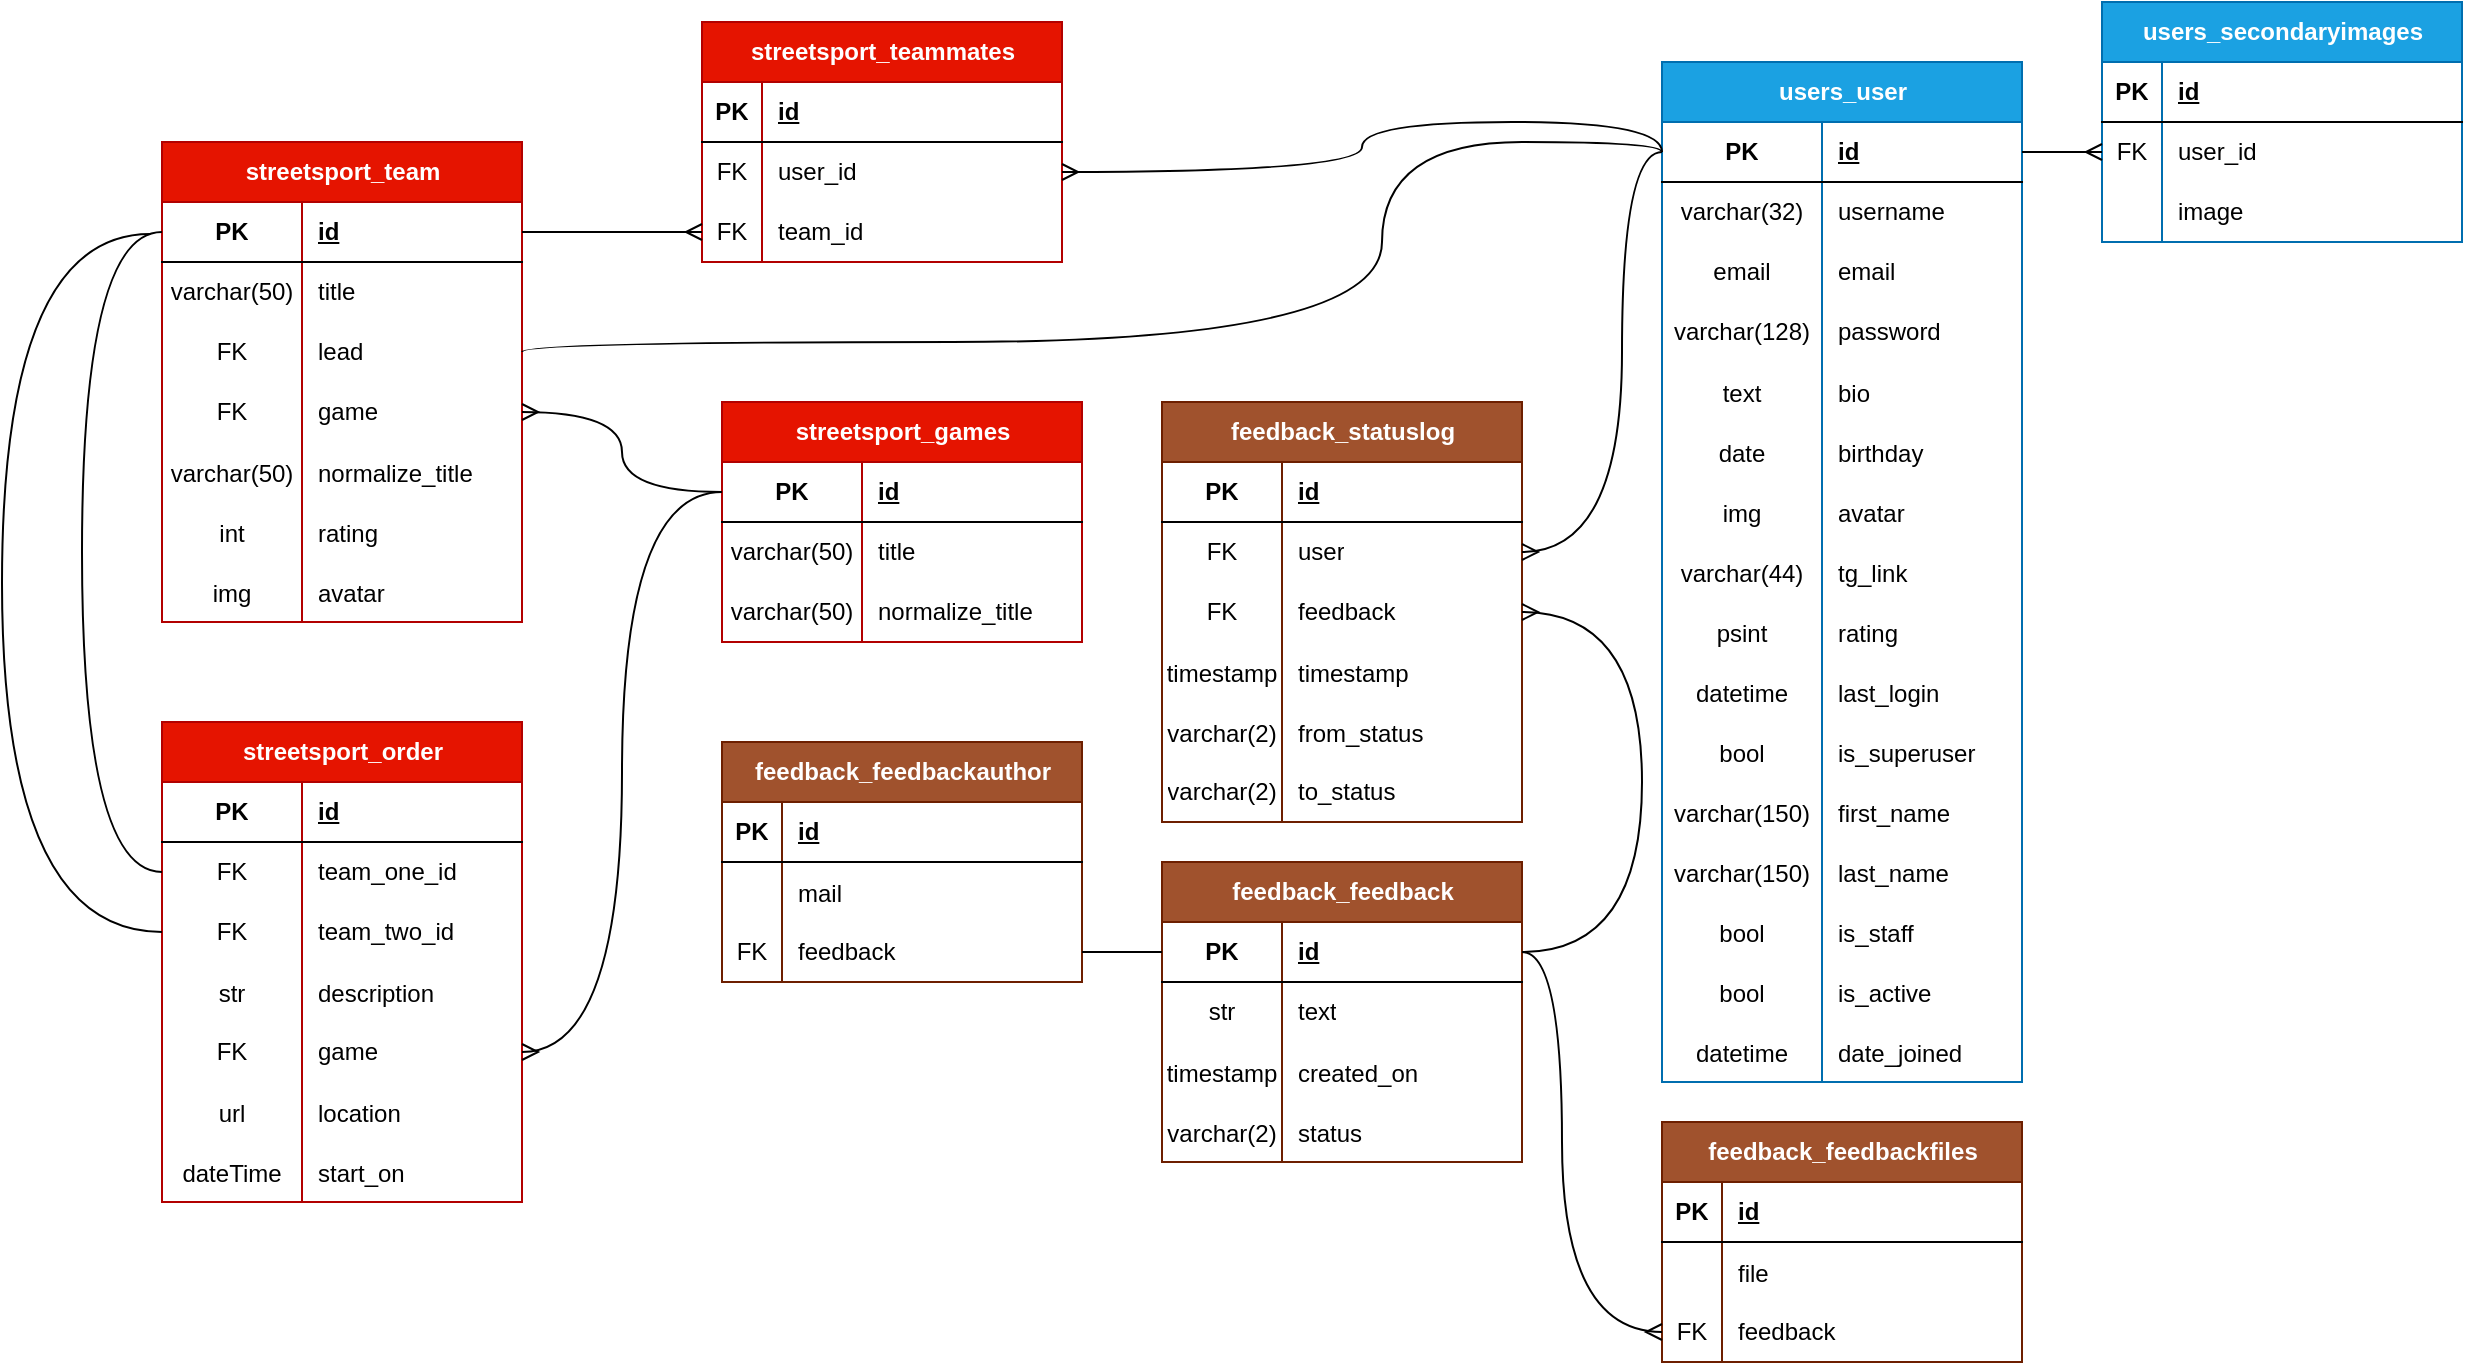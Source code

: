 <mxfile version="24.2.2" type="github">
  <diagram name="Страница — 1" id="vC8HbzHv14ozFgxJRzAN">
    <mxGraphModel dx="2514" dy="899" grid="1" gridSize="10" guides="1" tooltips="1" connect="1" arrows="1" fold="1" page="1" pageScale="1" pageWidth="827" pageHeight="1169" math="0" shadow="0">
      <root>
        <mxCell id="0" />
        <mxCell id="1" parent="0" />
        <mxCell id="6qpXS_j12BZyzcWyTFdY-1" value="users_user" style="shape=table;startSize=30;container=1;collapsible=1;childLayout=tableLayout;fixedRows=1;rowLines=0;fontStyle=1;align=center;resizeLast=1;html=1;fillColor=#1ba1e2;fontColor=#ffffff;strokeColor=#006EAF;" vertex="1" parent="1">
          <mxGeometry x="300" y="40" width="180" height="510" as="geometry" />
        </mxCell>
        <mxCell id="6qpXS_j12BZyzcWyTFdY-2" value="" style="shape=tableRow;horizontal=0;startSize=0;swimlaneHead=0;swimlaneBody=0;fillColor=none;collapsible=0;dropTarget=0;points=[[0,0.5],[1,0.5]];portConstraint=eastwest;top=0;left=0;right=0;bottom=1;" vertex="1" parent="6qpXS_j12BZyzcWyTFdY-1">
          <mxGeometry y="30" width="180" height="30" as="geometry" />
        </mxCell>
        <mxCell id="6qpXS_j12BZyzcWyTFdY-3" value="PK" style="shape=partialRectangle;connectable=0;fillColor=none;top=0;left=0;bottom=0;right=0;fontStyle=1;overflow=hidden;whiteSpace=wrap;html=1;" vertex="1" parent="6qpXS_j12BZyzcWyTFdY-2">
          <mxGeometry width="80" height="30" as="geometry">
            <mxRectangle width="80" height="30" as="alternateBounds" />
          </mxGeometry>
        </mxCell>
        <mxCell id="6qpXS_j12BZyzcWyTFdY-4" value="id" style="shape=partialRectangle;connectable=0;fillColor=none;top=0;left=0;bottom=0;right=0;align=left;spacingLeft=6;fontStyle=5;overflow=hidden;whiteSpace=wrap;html=1;" vertex="1" parent="6qpXS_j12BZyzcWyTFdY-2">
          <mxGeometry x="80" width="100" height="30" as="geometry">
            <mxRectangle width="100" height="30" as="alternateBounds" />
          </mxGeometry>
        </mxCell>
        <mxCell id="6qpXS_j12BZyzcWyTFdY-5" value="" style="shape=tableRow;horizontal=0;startSize=0;swimlaneHead=0;swimlaneBody=0;fillColor=none;collapsible=0;dropTarget=0;points=[[0,0.5],[1,0.5]];portConstraint=eastwest;top=0;left=0;right=0;bottom=0;" vertex="1" parent="6qpXS_j12BZyzcWyTFdY-1">
          <mxGeometry y="60" width="180" height="30" as="geometry" />
        </mxCell>
        <mxCell id="6qpXS_j12BZyzcWyTFdY-6" value="varchar(32)" style="shape=partialRectangle;connectable=0;fillColor=none;top=0;left=0;bottom=0;right=0;editable=1;overflow=hidden;whiteSpace=wrap;html=1;" vertex="1" parent="6qpXS_j12BZyzcWyTFdY-5">
          <mxGeometry width="80" height="30" as="geometry">
            <mxRectangle width="80" height="30" as="alternateBounds" />
          </mxGeometry>
        </mxCell>
        <mxCell id="6qpXS_j12BZyzcWyTFdY-7" value="username" style="shape=partialRectangle;connectable=0;fillColor=none;top=0;left=0;bottom=0;right=0;align=left;spacingLeft=6;overflow=hidden;whiteSpace=wrap;html=1;" vertex="1" parent="6qpXS_j12BZyzcWyTFdY-5">
          <mxGeometry x="80" width="100" height="30" as="geometry">
            <mxRectangle width="100" height="30" as="alternateBounds" />
          </mxGeometry>
        </mxCell>
        <mxCell id="6qpXS_j12BZyzcWyTFdY-8" value="" style="shape=tableRow;horizontal=0;startSize=0;swimlaneHead=0;swimlaneBody=0;fillColor=none;collapsible=0;dropTarget=0;points=[[0,0.5],[1,0.5]];portConstraint=eastwest;top=0;left=0;right=0;bottom=0;" vertex="1" parent="6qpXS_j12BZyzcWyTFdY-1">
          <mxGeometry y="90" width="180" height="30" as="geometry" />
        </mxCell>
        <mxCell id="6qpXS_j12BZyzcWyTFdY-9" value="email" style="shape=partialRectangle;connectable=0;fillColor=none;top=0;left=0;bottom=0;right=0;editable=1;overflow=hidden;whiteSpace=wrap;html=1;" vertex="1" parent="6qpXS_j12BZyzcWyTFdY-8">
          <mxGeometry width="80" height="30" as="geometry">
            <mxRectangle width="80" height="30" as="alternateBounds" />
          </mxGeometry>
        </mxCell>
        <mxCell id="6qpXS_j12BZyzcWyTFdY-10" value="email" style="shape=partialRectangle;connectable=0;fillColor=none;top=0;left=0;bottom=0;right=0;align=left;spacingLeft=6;overflow=hidden;whiteSpace=wrap;html=1;" vertex="1" parent="6qpXS_j12BZyzcWyTFdY-8">
          <mxGeometry x="80" width="100" height="30" as="geometry">
            <mxRectangle width="100" height="30" as="alternateBounds" />
          </mxGeometry>
        </mxCell>
        <mxCell id="6qpXS_j12BZyzcWyTFdY-11" value="" style="shape=tableRow;horizontal=0;startSize=0;swimlaneHead=0;swimlaneBody=0;fillColor=none;collapsible=0;dropTarget=0;points=[[0,0.5],[1,0.5]];portConstraint=eastwest;top=0;left=0;right=0;bottom=0;" vertex="1" parent="6qpXS_j12BZyzcWyTFdY-1">
          <mxGeometry y="120" width="180" height="30" as="geometry" />
        </mxCell>
        <mxCell id="6qpXS_j12BZyzcWyTFdY-12" value="&lt;span style=&quot;white-space: nowrap;&quot;&gt;varchar(128)&lt;/span&gt;" style="shape=partialRectangle;connectable=0;fillColor=none;top=0;left=0;bottom=0;right=0;editable=1;overflow=hidden;whiteSpace=wrap;html=1;" vertex="1" parent="6qpXS_j12BZyzcWyTFdY-11">
          <mxGeometry width="80" height="30" as="geometry">
            <mxRectangle width="80" height="30" as="alternateBounds" />
          </mxGeometry>
        </mxCell>
        <mxCell id="6qpXS_j12BZyzcWyTFdY-13" value="password" style="shape=partialRectangle;connectable=0;fillColor=none;top=0;left=0;bottom=0;right=0;align=left;spacingLeft=6;overflow=hidden;whiteSpace=wrap;html=1;" vertex="1" parent="6qpXS_j12BZyzcWyTFdY-11">
          <mxGeometry x="80" width="100" height="30" as="geometry">
            <mxRectangle width="100" height="30" as="alternateBounds" />
          </mxGeometry>
        </mxCell>
        <mxCell id="6qpXS_j12BZyzcWyTFdY-175" value="" style="shape=tableRow;horizontal=0;startSize=0;swimlaneHead=0;swimlaneBody=0;fillColor=none;collapsible=0;dropTarget=0;points=[[0,0.5],[1,0.5]];portConstraint=eastwest;top=0;left=0;right=0;bottom=0;" vertex="1" parent="6qpXS_j12BZyzcWyTFdY-1">
          <mxGeometry y="150" width="180" height="30" as="geometry" />
        </mxCell>
        <mxCell id="6qpXS_j12BZyzcWyTFdY-176" value="text" style="shape=partialRectangle;connectable=0;fillColor=none;top=0;left=0;bottom=0;right=0;editable=1;overflow=hidden;" vertex="1" parent="6qpXS_j12BZyzcWyTFdY-175">
          <mxGeometry width="80" height="30" as="geometry">
            <mxRectangle width="80" height="30" as="alternateBounds" />
          </mxGeometry>
        </mxCell>
        <mxCell id="6qpXS_j12BZyzcWyTFdY-177" value="bio" style="shape=partialRectangle;connectable=0;fillColor=none;top=0;left=0;bottom=0;right=0;align=left;spacingLeft=6;overflow=hidden;" vertex="1" parent="6qpXS_j12BZyzcWyTFdY-175">
          <mxGeometry x="80" width="100" height="30" as="geometry">
            <mxRectangle width="100" height="30" as="alternateBounds" />
          </mxGeometry>
        </mxCell>
        <mxCell id="6qpXS_j12BZyzcWyTFdY-178" value="" style="shape=tableRow;horizontal=0;startSize=0;swimlaneHead=0;swimlaneBody=0;fillColor=none;collapsible=0;dropTarget=0;points=[[0,0.5],[1,0.5]];portConstraint=eastwest;top=0;left=0;right=0;bottom=0;" vertex="1" parent="6qpXS_j12BZyzcWyTFdY-1">
          <mxGeometry y="180" width="180" height="30" as="geometry" />
        </mxCell>
        <mxCell id="6qpXS_j12BZyzcWyTFdY-179" value="date" style="shape=partialRectangle;connectable=0;fillColor=none;top=0;left=0;bottom=0;right=0;editable=1;overflow=hidden;" vertex="1" parent="6qpXS_j12BZyzcWyTFdY-178">
          <mxGeometry width="80" height="30" as="geometry">
            <mxRectangle width="80" height="30" as="alternateBounds" />
          </mxGeometry>
        </mxCell>
        <mxCell id="6qpXS_j12BZyzcWyTFdY-180" value="birthday" style="shape=partialRectangle;connectable=0;fillColor=none;top=0;left=0;bottom=0;right=0;align=left;spacingLeft=6;overflow=hidden;" vertex="1" parent="6qpXS_j12BZyzcWyTFdY-178">
          <mxGeometry x="80" width="100" height="30" as="geometry">
            <mxRectangle width="100" height="30" as="alternateBounds" />
          </mxGeometry>
        </mxCell>
        <mxCell id="6qpXS_j12BZyzcWyTFdY-181" value="" style="shape=tableRow;horizontal=0;startSize=0;swimlaneHead=0;swimlaneBody=0;fillColor=none;collapsible=0;dropTarget=0;points=[[0,0.5],[1,0.5]];portConstraint=eastwest;top=0;left=0;right=0;bottom=0;" vertex="1" parent="6qpXS_j12BZyzcWyTFdY-1">
          <mxGeometry y="210" width="180" height="30" as="geometry" />
        </mxCell>
        <mxCell id="6qpXS_j12BZyzcWyTFdY-182" value="img" style="shape=partialRectangle;connectable=0;fillColor=none;top=0;left=0;bottom=0;right=0;editable=1;overflow=hidden;" vertex="1" parent="6qpXS_j12BZyzcWyTFdY-181">
          <mxGeometry width="80" height="30" as="geometry">
            <mxRectangle width="80" height="30" as="alternateBounds" />
          </mxGeometry>
        </mxCell>
        <mxCell id="6qpXS_j12BZyzcWyTFdY-183" value="avatar" style="shape=partialRectangle;connectable=0;fillColor=none;top=0;left=0;bottom=0;right=0;align=left;spacingLeft=6;overflow=hidden;" vertex="1" parent="6qpXS_j12BZyzcWyTFdY-181">
          <mxGeometry x="80" width="100" height="30" as="geometry">
            <mxRectangle width="100" height="30" as="alternateBounds" />
          </mxGeometry>
        </mxCell>
        <mxCell id="6qpXS_j12BZyzcWyTFdY-184" value="" style="shape=tableRow;horizontal=0;startSize=0;swimlaneHead=0;swimlaneBody=0;fillColor=none;collapsible=0;dropTarget=0;points=[[0,0.5],[1,0.5]];portConstraint=eastwest;top=0;left=0;right=0;bottom=0;" vertex="1" parent="6qpXS_j12BZyzcWyTFdY-1">
          <mxGeometry y="240" width="180" height="30" as="geometry" />
        </mxCell>
        <mxCell id="6qpXS_j12BZyzcWyTFdY-185" value="varchar(44)" style="shape=partialRectangle;connectable=0;fillColor=none;top=0;left=0;bottom=0;right=0;editable=1;overflow=hidden;" vertex="1" parent="6qpXS_j12BZyzcWyTFdY-184">
          <mxGeometry width="80" height="30" as="geometry">
            <mxRectangle width="80" height="30" as="alternateBounds" />
          </mxGeometry>
        </mxCell>
        <mxCell id="6qpXS_j12BZyzcWyTFdY-186" value="tg_link" style="shape=partialRectangle;connectable=0;fillColor=none;top=0;left=0;bottom=0;right=0;align=left;spacingLeft=6;overflow=hidden;" vertex="1" parent="6qpXS_j12BZyzcWyTFdY-184">
          <mxGeometry x="80" width="100" height="30" as="geometry">
            <mxRectangle width="100" height="30" as="alternateBounds" />
          </mxGeometry>
        </mxCell>
        <mxCell id="6qpXS_j12BZyzcWyTFdY-187" value="" style="shape=tableRow;horizontal=0;startSize=0;swimlaneHead=0;swimlaneBody=0;fillColor=none;collapsible=0;dropTarget=0;points=[[0,0.5],[1,0.5]];portConstraint=eastwest;top=0;left=0;right=0;bottom=0;" vertex="1" parent="6qpXS_j12BZyzcWyTFdY-1">
          <mxGeometry y="270" width="180" height="30" as="geometry" />
        </mxCell>
        <mxCell id="6qpXS_j12BZyzcWyTFdY-188" value="psint" style="shape=partialRectangle;connectable=0;fillColor=none;top=0;left=0;bottom=0;right=0;editable=1;overflow=hidden;" vertex="1" parent="6qpXS_j12BZyzcWyTFdY-187">
          <mxGeometry width="80" height="30" as="geometry">
            <mxRectangle width="80" height="30" as="alternateBounds" />
          </mxGeometry>
        </mxCell>
        <mxCell id="6qpXS_j12BZyzcWyTFdY-189" value="rating" style="shape=partialRectangle;connectable=0;fillColor=none;top=0;left=0;bottom=0;right=0;align=left;spacingLeft=6;overflow=hidden;" vertex="1" parent="6qpXS_j12BZyzcWyTFdY-187">
          <mxGeometry x="80" width="100" height="30" as="geometry">
            <mxRectangle width="100" height="30" as="alternateBounds" />
          </mxGeometry>
        </mxCell>
        <mxCell id="6qpXS_j12BZyzcWyTFdY-190" value="" style="shape=tableRow;horizontal=0;startSize=0;swimlaneHead=0;swimlaneBody=0;fillColor=none;collapsible=0;dropTarget=0;points=[[0,0.5],[1,0.5]];portConstraint=eastwest;top=0;left=0;right=0;bottom=0;" vertex="1" parent="6qpXS_j12BZyzcWyTFdY-1">
          <mxGeometry y="300" width="180" height="30" as="geometry" />
        </mxCell>
        <mxCell id="6qpXS_j12BZyzcWyTFdY-191" value="datetime" style="shape=partialRectangle;connectable=0;fillColor=none;top=0;left=0;bottom=0;right=0;editable=1;overflow=hidden;" vertex="1" parent="6qpXS_j12BZyzcWyTFdY-190">
          <mxGeometry width="80" height="30" as="geometry">
            <mxRectangle width="80" height="30" as="alternateBounds" />
          </mxGeometry>
        </mxCell>
        <mxCell id="6qpXS_j12BZyzcWyTFdY-192" value="last_login" style="shape=partialRectangle;connectable=0;fillColor=none;top=0;left=0;bottom=0;right=0;align=left;spacingLeft=6;overflow=hidden;" vertex="1" parent="6qpXS_j12BZyzcWyTFdY-190">
          <mxGeometry x="80" width="100" height="30" as="geometry">
            <mxRectangle width="100" height="30" as="alternateBounds" />
          </mxGeometry>
        </mxCell>
        <mxCell id="6qpXS_j12BZyzcWyTFdY-193" value="" style="shape=tableRow;horizontal=0;startSize=0;swimlaneHead=0;swimlaneBody=0;fillColor=none;collapsible=0;dropTarget=0;points=[[0,0.5],[1,0.5]];portConstraint=eastwest;top=0;left=0;right=0;bottom=0;" vertex="1" parent="6qpXS_j12BZyzcWyTFdY-1">
          <mxGeometry y="330" width="180" height="30" as="geometry" />
        </mxCell>
        <mxCell id="6qpXS_j12BZyzcWyTFdY-194" value="bool" style="shape=partialRectangle;connectable=0;fillColor=none;top=0;left=0;bottom=0;right=0;editable=1;overflow=hidden;" vertex="1" parent="6qpXS_j12BZyzcWyTFdY-193">
          <mxGeometry width="80" height="30" as="geometry">
            <mxRectangle width="80" height="30" as="alternateBounds" />
          </mxGeometry>
        </mxCell>
        <mxCell id="6qpXS_j12BZyzcWyTFdY-195" value="is_superuser" style="shape=partialRectangle;connectable=0;fillColor=none;top=0;left=0;bottom=0;right=0;align=left;spacingLeft=6;overflow=hidden;" vertex="1" parent="6qpXS_j12BZyzcWyTFdY-193">
          <mxGeometry x="80" width="100" height="30" as="geometry">
            <mxRectangle width="100" height="30" as="alternateBounds" />
          </mxGeometry>
        </mxCell>
        <mxCell id="6qpXS_j12BZyzcWyTFdY-196" value="" style="shape=tableRow;horizontal=0;startSize=0;swimlaneHead=0;swimlaneBody=0;fillColor=none;collapsible=0;dropTarget=0;points=[[0,0.5],[1,0.5]];portConstraint=eastwest;top=0;left=0;right=0;bottom=0;" vertex="1" parent="6qpXS_j12BZyzcWyTFdY-1">
          <mxGeometry y="360" width="180" height="30" as="geometry" />
        </mxCell>
        <mxCell id="6qpXS_j12BZyzcWyTFdY-197" value="varchar(150)" style="shape=partialRectangle;connectable=0;fillColor=none;top=0;left=0;bottom=0;right=0;editable=1;overflow=hidden;" vertex="1" parent="6qpXS_j12BZyzcWyTFdY-196">
          <mxGeometry width="80" height="30" as="geometry">
            <mxRectangle width="80" height="30" as="alternateBounds" />
          </mxGeometry>
        </mxCell>
        <mxCell id="6qpXS_j12BZyzcWyTFdY-198" value="first_name" style="shape=partialRectangle;connectable=0;fillColor=none;top=0;left=0;bottom=0;right=0;align=left;spacingLeft=6;overflow=hidden;" vertex="1" parent="6qpXS_j12BZyzcWyTFdY-196">
          <mxGeometry x="80" width="100" height="30" as="geometry">
            <mxRectangle width="100" height="30" as="alternateBounds" />
          </mxGeometry>
        </mxCell>
        <mxCell id="6qpXS_j12BZyzcWyTFdY-199" value="" style="shape=tableRow;horizontal=0;startSize=0;swimlaneHead=0;swimlaneBody=0;fillColor=none;collapsible=0;dropTarget=0;points=[[0,0.5],[1,0.5]];portConstraint=eastwest;top=0;left=0;right=0;bottom=0;" vertex="1" parent="6qpXS_j12BZyzcWyTFdY-1">
          <mxGeometry y="390" width="180" height="30" as="geometry" />
        </mxCell>
        <mxCell id="6qpXS_j12BZyzcWyTFdY-200" value="varchar(150)" style="shape=partialRectangle;connectable=0;fillColor=none;top=0;left=0;bottom=0;right=0;editable=1;overflow=hidden;" vertex="1" parent="6qpXS_j12BZyzcWyTFdY-199">
          <mxGeometry width="80" height="30" as="geometry">
            <mxRectangle width="80" height="30" as="alternateBounds" />
          </mxGeometry>
        </mxCell>
        <mxCell id="6qpXS_j12BZyzcWyTFdY-201" value="last_name" style="shape=partialRectangle;connectable=0;fillColor=none;top=0;left=0;bottom=0;right=0;align=left;spacingLeft=6;overflow=hidden;" vertex="1" parent="6qpXS_j12BZyzcWyTFdY-199">
          <mxGeometry x="80" width="100" height="30" as="geometry">
            <mxRectangle width="100" height="30" as="alternateBounds" />
          </mxGeometry>
        </mxCell>
        <mxCell id="6qpXS_j12BZyzcWyTFdY-202" value="" style="shape=tableRow;horizontal=0;startSize=0;swimlaneHead=0;swimlaneBody=0;fillColor=none;collapsible=0;dropTarget=0;points=[[0,0.5],[1,0.5]];portConstraint=eastwest;top=0;left=0;right=0;bottom=0;" vertex="1" parent="6qpXS_j12BZyzcWyTFdY-1">
          <mxGeometry y="420" width="180" height="30" as="geometry" />
        </mxCell>
        <mxCell id="6qpXS_j12BZyzcWyTFdY-203" value="bool" style="shape=partialRectangle;connectable=0;fillColor=none;top=0;left=0;bottom=0;right=0;editable=1;overflow=hidden;" vertex="1" parent="6qpXS_j12BZyzcWyTFdY-202">
          <mxGeometry width="80" height="30" as="geometry">
            <mxRectangle width="80" height="30" as="alternateBounds" />
          </mxGeometry>
        </mxCell>
        <mxCell id="6qpXS_j12BZyzcWyTFdY-204" value="is_staff" style="shape=partialRectangle;connectable=0;fillColor=none;top=0;left=0;bottom=0;right=0;align=left;spacingLeft=6;overflow=hidden;" vertex="1" parent="6qpXS_j12BZyzcWyTFdY-202">
          <mxGeometry x="80" width="100" height="30" as="geometry">
            <mxRectangle width="100" height="30" as="alternateBounds" />
          </mxGeometry>
        </mxCell>
        <mxCell id="6qpXS_j12BZyzcWyTFdY-205" value="" style="shape=tableRow;horizontal=0;startSize=0;swimlaneHead=0;swimlaneBody=0;fillColor=none;collapsible=0;dropTarget=0;points=[[0,0.5],[1,0.5]];portConstraint=eastwest;top=0;left=0;right=0;bottom=0;" vertex="1" parent="6qpXS_j12BZyzcWyTFdY-1">
          <mxGeometry y="450" width="180" height="30" as="geometry" />
        </mxCell>
        <mxCell id="6qpXS_j12BZyzcWyTFdY-206" value="bool" style="shape=partialRectangle;connectable=0;fillColor=none;top=0;left=0;bottom=0;right=0;editable=1;overflow=hidden;" vertex="1" parent="6qpXS_j12BZyzcWyTFdY-205">
          <mxGeometry width="80" height="30" as="geometry">
            <mxRectangle width="80" height="30" as="alternateBounds" />
          </mxGeometry>
        </mxCell>
        <mxCell id="6qpXS_j12BZyzcWyTFdY-207" value="is_active" style="shape=partialRectangle;connectable=0;fillColor=none;top=0;left=0;bottom=0;right=0;align=left;spacingLeft=6;overflow=hidden;" vertex="1" parent="6qpXS_j12BZyzcWyTFdY-205">
          <mxGeometry x="80" width="100" height="30" as="geometry">
            <mxRectangle width="100" height="30" as="alternateBounds" />
          </mxGeometry>
        </mxCell>
        <mxCell id="6qpXS_j12BZyzcWyTFdY-208" value="" style="shape=tableRow;horizontal=0;startSize=0;swimlaneHead=0;swimlaneBody=0;fillColor=none;collapsible=0;dropTarget=0;points=[[0,0.5],[1,0.5]];portConstraint=eastwest;top=0;left=0;right=0;bottom=0;" vertex="1" parent="6qpXS_j12BZyzcWyTFdY-1">
          <mxGeometry y="480" width="180" height="30" as="geometry" />
        </mxCell>
        <mxCell id="6qpXS_j12BZyzcWyTFdY-209" value="datetime" style="shape=partialRectangle;connectable=0;fillColor=none;top=0;left=0;bottom=0;right=0;editable=1;overflow=hidden;" vertex="1" parent="6qpXS_j12BZyzcWyTFdY-208">
          <mxGeometry width="80" height="30" as="geometry">
            <mxRectangle width="80" height="30" as="alternateBounds" />
          </mxGeometry>
        </mxCell>
        <mxCell id="6qpXS_j12BZyzcWyTFdY-210" value="date_joined" style="shape=partialRectangle;connectable=0;fillColor=none;top=0;left=0;bottom=0;right=0;align=left;spacingLeft=6;overflow=hidden;" vertex="1" parent="6qpXS_j12BZyzcWyTFdY-208">
          <mxGeometry x="80" width="100" height="30" as="geometry">
            <mxRectangle width="100" height="30" as="alternateBounds" />
          </mxGeometry>
        </mxCell>
        <mxCell id="6qpXS_j12BZyzcWyTFdY-37" value="users_secondaryimages" style="shape=table;startSize=30;container=1;collapsible=1;childLayout=tableLayout;fixedRows=1;rowLines=0;fontStyle=1;align=center;resizeLast=1;html=1;fillColor=#1ba1e2;fontColor=#ffffff;strokeColor=#006EAF;" vertex="1" parent="1">
          <mxGeometry x="520" y="10" width="180" height="120" as="geometry" />
        </mxCell>
        <mxCell id="6qpXS_j12BZyzcWyTFdY-38" value="" style="shape=tableRow;horizontal=0;startSize=0;swimlaneHead=0;swimlaneBody=0;fillColor=none;collapsible=0;dropTarget=0;points=[[0,0.5],[1,0.5]];portConstraint=eastwest;top=0;left=0;right=0;bottom=1;" vertex="1" parent="6qpXS_j12BZyzcWyTFdY-37">
          <mxGeometry y="30" width="180" height="30" as="geometry" />
        </mxCell>
        <mxCell id="6qpXS_j12BZyzcWyTFdY-39" value="PK" style="shape=partialRectangle;connectable=0;fillColor=none;top=0;left=0;bottom=0;right=0;fontStyle=1;overflow=hidden;whiteSpace=wrap;html=1;" vertex="1" parent="6qpXS_j12BZyzcWyTFdY-38">
          <mxGeometry width="30" height="30" as="geometry">
            <mxRectangle width="30" height="30" as="alternateBounds" />
          </mxGeometry>
        </mxCell>
        <mxCell id="6qpXS_j12BZyzcWyTFdY-40" value="id" style="shape=partialRectangle;connectable=0;fillColor=none;top=0;left=0;bottom=0;right=0;align=left;spacingLeft=6;fontStyle=5;overflow=hidden;whiteSpace=wrap;html=1;" vertex="1" parent="6qpXS_j12BZyzcWyTFdY-38">
          <mxGeometry x="30" width="150" height="30" as="geometry">
            <mxRectangle width="150" height="30" as="alternateBounds" />
          </mxGeometry>
        </mxCell>
        <mxCell id="6qpXS_j12BZyzcWyTFdY-41" value="" style="shape=tableRow;horizontal=0;startSize=0;swimlaneHead=0;swimlaneBody=0;fillColor=none;collapsible=0;dropTarget=0;points=[[0,0.5],[1,0.5]];portConstraint=eastwest;top=0;left=0;right=0;bottom=0;" vertex="1" parent="6qpXS_j12BZyzcWyTFdY-37">
          <mxGeometry y="60" width="180" height="30" as="geometry" />
        </mxCell>
        <mxCell id="6qpXS_j12BZyzcWyTFdY-42" value="FK" style="shape=partialRectangle;connectable=0;fillColor=none;top=0;left=0;bottom=0;right=0;editable=1;overflow=hidden;whiteSpace=wrap;html=1;" vertex="1" parent="6qpXS_j12BZyzcWyTFdY-41">
          <mxGeometry width="30" height="30" as="geometry">
            <mxRectangle width="30" height="30" as="alternateBounds" />
          </mxGeometry>
        </mxCell>
        <mxCell id="6qpXS_j12BZyzcWyTFdY-43" value="user_id" style="shape=partialRectangle;connectable=0;fillColor=none;top=0;left=0;bottom=0;right=0;align=left;spacingLeft=6;overflow=hidden;whiteSpace=wrap;html=1;" vertex="1" parent="6qpXS_j12BZyzcWyTFdY-41">
          <mxGeometry x="30" width="150" height="30" as="geometry">
            <mxRectangle width="150" height="30" as="alternateBounds" />
          </mxGeometry>
        </mxCell>
        <mxCell id="6qpXS_j12BZyzcWyTFdY-44" value="" style="shape=tableRow;horizontal=0;startSize=0;swimlaneHead=0;swimlaneBody=0;fillColor=none;collapsible=0;dropTarget=0;points=[[0,0.5],[1,0.5]];portConstraint=eastwest;top=0;left=0;right=0;bottom=0;" vertex="1" parent="6qpXS_j12BZyzcWyTFdY-37">
          <mxGeometry y="90" width="180" height="30" as="geometry" />
        </mxCell>
        <mxCell id="6qpXS_j12BZyzcWyTFdY-45" value="" style="shape=partialRectangle;connectable=0;fillColor=none;top=0;left=0;bottom=0;right=0;editable=1;overflow=hidden;whiteSpace=wrap;html=1;" vertex="1" parent="6qpXS_j12BZyzcWyTFdY-44">
          <mxGeometry width="30" height="30" as="geometry">
            <mxRectangle width="30" height="30" as="alternateBounds" />
          </mxGeometry>
        </mxCell>
        <mxCell id="6qpXS_j12BZyzcWyTFdY-46" value="image" style="shape=partialRectangle;connectable=0;fillColor=none;top=0;left=0;bottom=0;right=0;align=left;spacingLeft=6;overflow=hidden;whiteSpace=wrap;html=1;" vertex="1" parent="6qpXS_j12BZyzcWyTFdY-44">
          <mxGeometry x="30" width="150" height="30" as="geometry">
            <mxRectangle width="150" height="30" as="alternateBounds" />
          </mxGeometry>
        </mxCell>
        <mxCell id="6qpXS_j12BZyzcWyTFdY-47" value="" style="edgeStyle=entityRelationEdgeStyle;fontSize=12;html=1;endArrow=ERmany;rounded=0;exitX=1;exitY=0.5;exitDx=0;exitDy=0;entryX=0;entryY=0.5;entryDx=0;entryDy=0;endFill=0;" edge="1" parent="1" source="6qpXS_j12BZyzcWyTFdY-2" target="6qpXS_j12BZyzcWyTFdY-41">
          <mxGeometry width="100" height="100" relative="1" as="geometry">
            <mxPoint x="720" y="295.0" as="sourcePoint" />
            <mxPoint x="470" y="190" as="targetPoint" />
          </mxGeometry>
        </mxCell>
        <mxCell id="6qpXS_j12BZyzcWyTFdY-48" value="feedback_feedback" style="shape=table;startSize=30;container=1;collapsible=1;childLayout=tableLayout;fixedRows=1;rowLines=0;fontStyle=1;align=center;resizeLast=1;html=1;fillColor=#a0522d;fontColor=#ffffff;strokeColor=#6D1F00;" vertex="1" parent="1">
          <mxGeometry x="50" y="440" width="180" height="150" as="geometry" />
        </mxCell>
        <mxCell id="6qpXS_j12BZyzcWyTFdY-49" value="" style="shape=tableRow;horizontal=0;startSize=0;swimlaneHead=0;swimlaneBody=0;fillColor=none;collapsible=0;dropTarget=0;points=[[0,0.5],[1,0.5]];portConstraint=eastwest;top=0;left=0;right=0;bottom=1;" vertex="1" parent="6qpXS_j12BZyzcWyTFdY-48">
          <mxGeometry y="30" width="180" height="30" as="geometry" />
        </mxCell>
        <mxCell id="6qpXS_j12BZyzcWyTFdY-50" value="PK" style="shape=partialRectangle;connectable=0;fillColor=none;top=0;left=0;bottom=0;right=0;fontStyle=1;overflow=hidden;whiteSpace=wrap;html=1;" vertex="1" parent="6qpXS_j12BZyzcWyTFdY-49">
          <mxGeometry width="60" height="30" as="geometry">
            <mxRectangle width="60" height="30" as="alternateBounds" />
          </mxGeometry>
        </mxCell>
        <mxCell id="6qpXS_j12BZyzcWyTFdY-51" value="id" style="shape=partialRectangle;connectable=0;fillColor=none;top=0;left=0;bottom=0;right=0;align=left;spacingLeft=6;fontStyle=5;overflow=hidden;whiteSpace=wrap;html=1;" vertex="1" parent="6qpXS_j12BZyzcWyTFdY-49">
          <mxGeometry x="60" width="120" height="30" as="geometry">
            <mxRectangle width="120" height="30" as="alternateBounds" />
          </mxGeometry>
        </mxCell>
        <mxCell id="6qpXS_j12BZyzcWyTFdY-52" value="" style="shape=tableRow;horizontal=0;startSize=0;swimlaneHead=0;swimlaneBody=0;fillColor=none;collapsible=0;dropTarget=0;points=[[0,0.5],[1,0.5]];portConstraint=eastwest;top=0;left=0;right=0;bottom=0;" vertex="1" parent="6qpXS_j12BZyzcWyTFdY-48">
          <mxGeometry y="60" width="180" height="30" as="geometry" />
        </mxCell>
        <mxCell id="6qpXS_j12BZyzcWyTFdY-53" value="str" style="shape=partialRectangle;connectable=0;fillColor=none;top=0;left=0;bottom=0;right=0;editable=1;overflow=hidden;whiteSpace=wrap;html=1;" vertex="1" parent="6qpXS_j12BZyzcWyTFdY-52">
          <mxGeometry width="60" height="30" as="geometry">
            <mxRectangle width="60" height="30" as="alternateBounds" />
          </mxGeometry>
        </mxCell>
        <mxCell id="6qpXS_j12BZyzcWyTFdY-54" value="text" style="shape=partialRectangle;connectable=0;fillColor=none;top=0;left=0;bottom=0;right=0;align=left;spacingLeft=6;overflow=hidden;whiteSpace=wrap;html=1;" vertex="1" parent="6qpXS_j12BZyzcWyTFdY-52">
          <mxGeometry x="60" width="120" height="30" as="geometry">
            <mxRectangle width="120" height="30" as="alternateBounds" />
          </mxGeometry>
        </mxCell>
        <mxCell id="6qpXS_j12BZyzcWyTFdY-55" value="" style="shape=tableRow;horizontal=0;startSize=0;swimlaneHead=0;swimlaneBody=0;fillColor=none;collapsible=0;dropTarget=0;points=[[0,0.5],[1,0.5]];portConstraint=eastwest;top=0;left=0;right=0;bottom=0;" vertex="1" parent="6qpXS_j12BZyzcWyTFdY-48">
          <mxGeometry y="90" width="180" height="30" as="geometry" />
        </mxCell>
        <mxCell id="6qpXS_j12BZyzcWyTFdY-56" value="timestamp" style="shape=partialRectangle;connectable=0;fillColor=none;top=0;left=0;bottom=0;right=0;editable=1;overflow=hidden;" vertex="1" parent="6qpXS_j12BZyzcWyTFdY-55">
          <mxGeometry width="60" height="30" as="geometry">
            <mxRectangle width="60" height="30" as="alternateBounds" />
          </mxGeometry>
        </mxCell>
        <mxCell id="6qpXS_j12BZyzcWyTFdY-57" value="created_on" style="shape=partialRectangle;connectable=0;fillColor=none;top=0;left=0;bottom=0;right=0;align=left;spacingLeft=6;overflow=hidden;" vertex="1" parent="6qpXS_j12BZyzcWyTFdY-55">
          <mxGeometry x="60" width="120" height="30" as="geometry">
            <mxRectangle width="120" height="30" as="alternateBounds" />
          </mxGeometry>
        </mxCell>
        <mxCell id="6qpXS_j12BZyzcWyTFdY-58" value="" style="shape=tableRow;horizontal=0;startSize=0;swimlaneHead=0;swimlaneBody=0;fillColor=none;collapsible=0;dropTarget=0;points=[[0,0.5],[1,0.5]];portConstraint=eastwest;top=0;left=0;right=0;bottom=0;" vertex="1" parent="6qpXS_j12BZyzcWyTFdY-48">
          <mxGeometry y="120" width="180" height="30" as="geometry" />
        </mxCell>
        <mxCell id="6qpXS_j12BZyzcWyTFdY-59" value="varchar(2)" style="shape=partialRectangle;connectable=0;fillColor=none;top=0;left=0;bottom=0;right=0;editable=1;overflow=hidden;" vertex="1" parent="6qpXS_j12BZyzcWyTFdY-58">
          <mxGeometry width="60" height="30" as="geometry">
            <mxRectangle width="60" height="30" as="alternateBounds" />
          </mxGeometry>
        </mxCell>
        <mxCell id="6qpXS_j12BZyzcWyTFdY-60" value="status" style="shape=partialRectangle;connectable=0;fillColor=none;top=0;left=0;bottom=0;right=0;align=left;spacingLeft=6;overflow=hidden;" vertex="1" parent="6qpXS_j12BZyzcWyTFdY-58">
          <mxGeometry x="60" width="120" height="30" as="geometry">
            <mxRectangle width="120" height="30" as="alternateBounds" />
          </mxGeometry>
        </mxCell>
        <mxCell id="6qpXS_j12BZyzcWyTFdY-61" value="feedback_feedbackauthor" style="shape=table;startSize=30;container=1;collapsible=1;childLayout=tableLayout;fixedRows=1;rowLines=0;fontStyle=1;align=center;resizeLast=1;html=1;fillColor=#a0522d;fontColor=#ffffff;strokeColor=#6D1F00;" vertex="1" parent="1">
          <mxGeometry x="-170" y="380" width="180" height="120" as="geometry" />
        </mxCell>
        <mxCell id="6qpXS_j12BZyzcWyTFdY-62" value="" style="shape=tableRow;horizontal=0;startSize=0;swimlaneHead=0;swimlaneBody=0;fillColor=none;collapsible=0;dropTarget=0;points=[[0,0.5],[1,0.5]];portConstraint=eastwest;top=0;left=0;right=0;bottom=1;" vertex="1" parent="6qpXS_j12BZyzcWyTFdY-61">
          <mxGeometry y="30" width="180" height="30" as="geometry" />
        </mxCell>
        <mxCell id="6qpXS_j12BZyzcWyTFdY-63" value="PK" style="shape=partialRectangle;connectable=0;fillColor=none;top=0;left=0;bottom=0;right=0;fontStyle=1;overflow=hidden;whiteSpace=wrap;html=1;" vertex="1" parent="6qpXS_j12BZyzcWyTFdY-62">
          <mxGeometry width="30" height="30" as="geometry">
            <mxRectangle width="30" height="30" as="alternateBounds" />
          </mxGeometry>
        </mxCell>
        <mxCell id="6qpXS_j12BZyzcWyTFdY-64" value="id" style="shape=partialRectangle;connectable=0;fillColor=none;top=0;left=0;bottom=0;right=0;align=left;spacingLeft=6;fontStyle=5;overflow=hidden;whiteSpace=wrap;html=1;" vertex="1" parent="6qpXS_j12BZyzcWyTFdY-62">
          <mxGeometry x="30" width="150" height="30" as="geometry">
            <mxRectangle width="150" height="30" as="alternateBounds" />
          </mxGeometry>
        </mxCell>
        <mxCell id="6qpXS_j12BZyzcWyTFdY-65" value="" style="shape=tableRow;horizontal=0;startSize=0;swimlaneHead=0;swimlaneBody=0;fillColor=none;collapsible=0;dropTarget=0;points=[[0,0.5],[1,0.5]];portConstraint=eastwest;top=0;left=0;right=0;bottom=0;" vertex="1" parent="6qpXS_j12BZyzcWyTFdY-61">
          <mxGeometry y="60" width="180" height="30" as="geometry" />
        </mxCell>
        <mxCell id="6qpXS_j12BZyzcWyTFdY-66" value="" style="shape=partialRectangle;connectable=0;fillColor=none;top=0;left=0;bottom=0;right=0;editable=1;overflow=hidden;" vertex="1" parent="6qpXS_j12BZyzcWyTFdY-65">
          <mxGeometry width="30" height="30" as="geometry">
            <mxRectangle width="30" height="30" as="alternateBounds" />
          </mxGeometry>
        </mxCell>
        <mxCell id="6qpXS_j12BZyzcWyTFdY-67" value="mail" style="shape=partialRectangle;connectable=0;fillColor=none;top=0;left=0;bottom=0;right=0;align=left;spacingLeft=6;overflow=hidden;" vertex="1" parent="6qpXS_j12BZyzcWyTFdY-65">
          <mxGeometry x="30" width="150" height="30" as="geometry">
            <mxRectangle width="150" height="30" as="alternateBounds" />
          </mxGeometry>
        </mxCell>
        <mxCell id="6qpXS_j12BZyzcWyTFdY-68" value="" style="shape=tableRow;horizontal=0;startSize=0;swimlaneHead=0;swimlaneBody=0;fillColor=none;collapsible=0;dropTarget=0;points=[[0,0.5],[1,0.5]];portConstraint=eastwest;top=0;left=0;right=0;bottom=0;" vertex="1" parent="6qpXS_j12BZyzcWyTFdY-61">
          <mxGeometry y="90" width="180" height="30" as="geometry" />
        </mxCell>
        <mxCell id="6qpXS_j12BZyzcWyTFdY-69" value="FK" style="shape=partialRectangle;connectable=0;fillColor=none;top=0;left=0;bottom=0;right=0;fontStyle=0;overflow=hidden;whiteSpace=wrap;html=1;" vertex="1" parent="6qpXS_j12BZyzcWyTFdY-68">
          <mxGeometry width="30" height="30" as="geometry">
            <mxRectangle width="30" height="30" as="alternateBounds" />
          </mxGeometry>
        </mxCell>
        <mxCell id="6qpXS_j12BZyzcWyTFdY-70" value="feedback" style="shape=partialRectangle;connectable=0;fillColor=none;top=0;left=0;bottom=0;right=0;align=left;spacingLeft=6;fontStyle=0;overflow=hidden;whiteSpace=wrap;html=1;" vertex="1" parent="6qpXS_j12BZyzcWyTFdY-68">
          <mxGeometry x="30" width="150" height="30" as="geometry">
            <mxRectangle width="150" height="30" as="alternateBounds" />
          </mxGeometry>
        </mxCell>
        <mxCell id="6qpXS_j12BZyzcWyTFdY-71" value="feedback_feedbackfiles" style="shape=table;startSize=30;container=1;collapsible=1;childLayout=tableLayout;fixedRows=1;rowLines=0;fontStyle=1;align=center;resizeLast=1;html=1;fillColor=#a0522d;fontColor=#ffffff;strokeColor=#6D1F00;" vertex="1" parent="1">
          <mxGeometry x="300" y="570" width="180" height="120" as="geometry" />
        </mxCell>
        <mxCell id="6qpXS_j12BZyzcWyTFdY-72" value="" style="shape=tableRow;horizontal=0;startSize=0;swimlaneHead=0;swimlaneBody=0;fillColor=none;collapsible=0;dropTarget=0;points=[[0,0.5],[1,0.5]];portConstraint=eastwest;top=0;left=0;right=0;bottom=1;" vertex="1" parent="6qpXS_j12BZyzcWyTFdY-71">
          <mxGeometry y="30" width="180" height="30" as="geometry" />
        </mxCell>
        <mxCell id="6qpXS_j12BZyzcWyTFdY-73" value="PK" style="shape=partialRectangle;connectable=0;fillColor=none;top=0;left=0;bottom=0;right=0;fontStyle=1;overflow=hidden;whiteSpace=wrap;html=1;" vertex="1" parent="6qpXS_j12BZyzcWyTFdY-72">
          <mxGeometry width="30" height="30" as="geometry">
            <mxRectangle width="30" height="30" as="alternateBounds" />
          </mxGeometry>
        </mxCell>
        <mxCell id="6qpXS_j12BZyzcWyTFdY-74" value="id" style="shape=partialRectangle;connectable=0;fillColor=none;top=0;left=0;bottom=0;right=0;align=left;spacingLeft=6;fontStyle=5;overflow=hidden;whiteSpace=wrap;html=1;" vertex="1" parent="6qpXS_j12BZyzcWyTFdY-72">
          <mxGeometry x="30" width="150" height="30" as="geometry">
            <mxRectangle width="150" height="30" as="alternateBounds" />
          </mxGeometry>
        </mxCell>
        <mxCell id="6qpXS_j12BZyzcWyTFdY-75" value="" style="shape=tableRow;horizontal=0;startSize=0;swimlaneHead=0;swimlaneBody=0;fillColor=none;collapsible=0;dropTarget=0;points=[[0,0.5],[1,0.5]];portConstraint=eastwest;top=0;left=0;right=0;bottom=0;" vertex="1" parent="6qpXS_j12BZyzcWyTFdY-71">
          <mxGeometry y="60" width="180" height="30" as="geometry" />
        </mxCell>
        <mxCell id="6qpXS_j12BZyzcWyTFdY-76" value="" style="shape=partialRectangle;connectable=0;fillColor=none;top=0;left=0;bottom=0;right=0;editable=1;overflow=hidden;" vertex="1" parent="6qpXS_j12BZyzcWyTFdY-75">
          <mxGeometry width="30" height="30" as="geometry">
            <mxRectangle width="30" height="30" as="alternateBounds" />
          </mxGeometry>
        </mxCell>
        <mxCell id="6qpXS_j12BZyzcWyTFdY-77" value="file" style="shape=partialRectangle;connectable=0;fillColor=none;top=0;left=0;bottom=0;right=0;align=left;spacingLeft=6;overflow=hidden;" vertex="1" parent="6qpXS_j12BZyzcWyTFdY-75">
          <mxGeometry x="30" width="150" height="30" as="geometry">
            <mxRectangle width="150" height="30" as="alternateBounds" />
          </mxGeometry>
        </mxCell>
        <mxCell id="6qpXS_j12BZyzcWyTFdY-78" value="" style="shape=tableRow;horizontal=0;startSize=0;swimlaneHead=0;swimlaneBody=0;fillColor=none;collapsible=0;dropTarget=0;points=[[0,0.5],[1,0.5]];portConstraint=eastwest;top=0;left=0;right=0;bottom=0;" vertex="1" parent="6qpXS_j12BZyzcWyTFdY-71">
          <mxGeometry y="90" width="180" height="30" as="geometry" />
        </mxCell>
        <mxCell id="6qpXS_j12BZyzcWyTFdY-79" value="FK" style="shape=partialRectangle;connectable=0;fillColor=none;top=0;left=0;bottom=0;right=0;fontStyle=0;overflow=hidden;whiteSpace=wrap;html=1;" vertex="1" parent="6qpXS_j12BZyzcWyTFdY-78">
          <mxGeometry width="30" height="30" as="geometry">
            <mxRectangle width="30" height="30" as="alternateBounds" />
          </mxGeometry>
        </mxCell>
        <mxCell id="6qpXS_j12BZyzcWyTFdY-80" value="feedback" style="shape=partialRectangle;connectable=0;fillColor=none;top=0;left=0;bottom=0;right=0;align=left;spacingLeft=6;fontStyle=0;overflow=hidden;whiteSpace=wrap;html=1;" vertex="1" parent="6qpXS_j12BZyzcWyTFdY-78">
          <mxGeometry x="30" width="150" height="30" as="geometry">
            <mxRectangle width="150" height="30" as="alternateBounds" />
          </mxGeometry>
        </mxCell>
        <mxCell id="6qpXS_j12BZyzcWyTFdY-81" value="" style="edgeStyle=orthogonalEdgeStyle;fontSize=12;html=1;endArrow=none;startArrow=none;rounded=0;exitX=0;exitY=0.5;exitDx=0;exitDy=0;entryX=1;entryY=0.5;entryDx=0;entryDy=0;startFill=0;endFill=0;curved=1;" edge="1" parent="1" source="6qpXS_j12BZyzcWyTFdY-49" target="6qpXS_j12BZyzcWyTFdY-68">
          <mxGeometry width="100" height="100" relative="1" as="geometry">
            <mxPoint x="240" y="625" as="sourcePoint" />
            <mxPoint x="340" y="525" as="targetPoint" />
          </mxGeometry>
        </mxCell>
        <mxCell id="6qpXS_j12BZyzcWyTFdY-82" value="" style="edgeStyle=orthogonalEdgeStyle;fontSize=12;html=1;endArrow=ERmany;rounded=0;exitX=1;exitY=0.5;exitDx=0;exitDy=0;entryX=0;entryY=0.5;entryDx=0;entryDy=0;curved=1;" edge="1" parent="1" source="6qpXS_j12BZyzcWyTFdY-49" target="6qpXS_j12BZyzcWyTFdY-78">
          <mxGeometry width="100" height="100" relative="1" as="geometry">
            <mxPoint x="240" y="625" as="sourcePoint" />
            <mxPoint x="340" y="525" as="targetPoint" />
            <Array as="points">
              <mxPoint x="250" y="485" />
              <mxPoint x="250" y="675" />
            </Array>
          </mxGeometry>
        </mxCell>
        <mxCell id="6qpXS_j12BZyzcWyTFdY-83" value="streetsport_team" style="shape=table;startSize=30;container=1;collapsible=1;childLayout=tableLayout;fixedRows=1;rowLines=0;fontStyle=1;align=center;resizeLast=1;html=1;fillColor=#e51400;fontColor=#ffffff;strokeColor=#B20000;" vertex="1" parent="1">
          <mxGeometry x="-450" y="80" width="180" height="240" as="geometry" />
        </mxCell>
        <mxCell id="6qpXS_j12BZyzcWyTFdY-84" value="" style="shape=tableRow;horizontal=0;startSize=0;swimlaneHead=0;swimlaneBody=0;fillColor=none;collapsible=0;dropTarget=0;points=[[0,0.5],[1,0.5]];portConstraint=eastwest;top=0;left=0;right=0;bottom=1;" vertex="1" parent="6qpXS_j12BZyzcWyTFdY-83">
          <mxGeometry y="30" width="180" height="30" as="geometry" />
        </mxCell>
        <mxCell id="6qpXS_j12BZyzcWyTFdY-85" value="PK" style="shape=partialRectangle;connectable=0;fillColor=none;top=0;left=0;bottom=0;right=0;fontStyle=1;overflow=hidden;whiteSpace=wrap;html=1;" vertex="1" parent="6qpXS_j12BZyzcWyTFdY-84">
          <mxGeometry width="70" height="30" as="geometry">
            <mxRectangle width="70" height="30" as="alternateBounds" />
          </mxGeometry>
        </mxCell>
        <mxCell id="6qpXS_j12BZyzcWyTFdY-86" value="id" style="shape=partialRectangle;connectable=0;fillColor=none;top=0;left=0;bottom=0;right=0;align=left;spacingLeft=6;fontStyle=5;overflow=hidden;whiteSpace=wrap;html=1;" vertex="1" parent="6qpXS_j12BZyzcWyTFdY-84">
          <mxGeometry x="70" width="110" height="30" as="geometry">
            <mxRectangle width="110" height="30" as="alternateBounds" />
          </mxGeometry>
        </mxCell>
        <mxCell id="6qpXS_j12BZyzcWyTFdY-87" value="" style="shape=tableRow;horizontal=0;startSize=0;swimlaneHead=0;swimlaneBody=0;fillColor=none;collapsible=0;dropTarget=0;points=[[0,0.5],[1,0.5]];portConstraint=eastwest;top=0;left=0;right=0;bottom=0;" vertex="1" parent="6qpXS_j12BZyzcWyTFdY-83">
          <mxGeometry y="60" width="180" height="30" as="geometry" />
        </mxCell>
        <mxCell id="6qpXS_j12BZyzcWyTFdY-88" value="varchar(50)" style="shape=partialRectangle;connectable=0;fillColor=none;top=0;left=0;bottom=0;right=0;editable=1;overflow=hidden;whiteSpace=wrap;html=1;" vertex="1" parent="6qpXS_j12BZyzcWyTFdY-87">
          <mxGeometry width="70" height="30" as="geometry">
            <mxRectangle width="70" height="30" as="alternateBounds" />
          </mxGeometry>
        </mxCell>
        <mxCell id="6qpXS_j12BZyzcWyTFdY-89" value="title" style="shape=partialRectangle;connectable=0;fillColor=none;top=0;left=0;bottom=0;right=0;align=left;spacingLeft=6;overflow=hidden;whiteSpace=wrap;html=1;" vertex="1" parent="6qpXS_j12BZyzcWyTFdY-87">
          <mxGeometry x="70" width="110" height="30" as="geometry">
            <mxRectangle width="110" height="30" as="alternateBounds" />
          </mxGeometry>
        </mxCell>
        <mxCell id="6qpXS_j12BZyzcWyTFdY-90" value="" style="shape=tableRow;horizontal=0;startSize=0;swimlaneHead=0;swimlaneBody=0;fillColor=none;collapsible=0;dropTarget=0;points=[[0,0.5],[1,0.5]];portConstraint=eastwest;top=0;left=0;right=0;bottom=0;" vertex="1" parent="6qpXS_j12BZyzcWyTFdY-83">
          <mxGeometry y="90" width="180" height="30" as="geometry" />
        </mxCell>
        <mxCell id="6qpXS_j12BZyzcWyTFdY-91" value="FK" style="shape=partialRectangle;connectable=0;fillColor=none;top=0;left=0;bottom=0;right=0;editable=1;overflow=hidden;whiteSpace=wrap;html=1;" vertex="1" parent="6qpXS_j12BZyzcWyTFdY-90">
          <mxGeometry width="70" height="30" as="geometry">
            <mxRectangle width="70" height="30" as="alternateBounds" />
          </mxGeometry>
        </mxCell>
        <mxCell id="6qpXS_j12BZyzcWyTFdY-92" value="lead" style="shape=partialRectangle;connectable=0;fillColor=none;top=0;left=0;bottom=0;right=0;align=left;spacingLeft=6;overflow=hidden;whiteSpace=wrap;html=1;" vertex="1" parent="6qpXS_j12BZyzcWyTFdY-90">
          <mxGeometry x="70" width="110" height="30" as="geometry">
            <mxRectangle width="110" height="30" as="alternateBounds" />
          </mxGeometry>
        </mxCell>
        <mxCell id="6qpXS_j12BZyzcWyTFdY-93" value="" style="shape=tableRow;horizontal=0;startSize=0;swimlaneHead=0;swimlaneBody=0;fillColor=none;collapsible=0;dropTarget=0;points=[[0,0.5],[1,0.5]];portConstraint=eastwest;top=0;left=0;right=0;bottom=0;" vertex="1" parent="6qpXS_j12BZyzcWyTFdY-83">
          <mxGeometry y="120" width="180" height="30" as="geometry" />
        </mxCell>
        <mxCell id="6qpXS_j12BZyzcWyTFdY-94" value="FK" style="shape=partialRectangle;connectable=0;fillColor=none;top=0;left=0;bottom=0;right=0;editable=1;overflow=hidden;whiteSpace=wrap;html=1;" vertex="1" parent="6qpXS_j12BZyzcWyTFdY-93">
          <mxGeometry width="70" height="30" as="geometry">
            <mxRectangle width="70" height="30" as="alternateBounds" />
          </mxGeometry>
        </mxCell>
        <mxCell id="6qpXS_j12BZyzcWyTFdY-95" value="game" style="shape=partialRectangle;connectable=0;fillColor=none;top=0;left=0;bottom=0;right=0;align=left;spacingLeft=6;overflow=hidden;whiteSpace=wrap;html=1;" vertex="1" parent="6qpXS_j12BZyzcWyTFdY-93">
          <mxGeometry x="70" width="110" height="30" as="geometry">
            <mxRectangle width="110" height="30" as="alternateBounds" />
          </mxGeometry>
        </mxCell>
        <mxCell id="6qpXS_j12BZyzcWyTFdY-96" value="" style="shape=tableRow;horizontal=0;startSize=0;swimlaneHead=0;swimlaneBody=0;fillColor=none;collapsible=0;dropTarget=0;points=[[0,0.5],[1,0.5]];portConstraint=eastwest;top=0;left=0;right=0;bottom=0;" vertex="1" parent="6qpXS_j12BZyzcWyTFdY-83">
          <mxGeometry y="150" width="180" height="30" as="geometry" />
        </mxCell>
        <mxCell id="6qpXS_j12BZyzcWyTFdY-97" value="varchar(50)" style="shape=partialRectangle;connectable=0;fillColor=none;top=0;left=0;bottom=0;right=0;editable=1;overflow=hidden;" vertex="1" parent="6qpXS_j12BZyzcWyTFdY-96">
          <mxGeometry width="70" height="30" as="geometry">
            <mxRectangle width="70" height="30" as="alternateBounds" />
          </mxGeometry>
        </mxCell>
        <mxCell id="6qpXS_j12BZyzcWyTFdY-98" value="normalize_title" style="shape=partialRectangle;connectable=0;fillColor=none;top=0;left=0;bottom=0;right=0;align=left;spacingLeft=6;overflow=hidden;" vertex="1" parent="6qpXS_j12BZyzcWyTFdY-96">
          <mxGeometry x="70" width="110" height="30" as="geometry">
            <mxRectangle width="110" height="30" as="alternateBounds" />
          </mxGeometry>
        </mxCell>
        <mxCell id="6qpXS_j12BZyzcWyTFdY-99" value="" style="shape=tableRow;horizontal=0;startSize=0;swimlaneHead=0;swimlaneBody=0;fillColor=none;collapsible=0;dropTarget=0;points=[[0,0.5],[1,0.5]];portConstraint=eastwest;top=0;left=0;right=0;bottom=0;" vertex="1" parent="6qpXS_j12BZyzcWyTFdY-83">
          <mxGeometry y="180" width="180" height="30" as="geometry" />
        </mxCell>
        <mxCell id="6qpXS_j12BZyzcWyTFdY-100" value="int" style="shape=partialRectangle;connectable=0;fillColor=none;top=0;left=0;bottom=0;right=0;editable=1;overflow=hidden;" vertex="1" parent="6qpXS_j12BZyzcWyTFdY-99">
          <mxGeometry width="70" height="30" as="geometry">
            <mxRectangle width="70" height="30" as="alternateBounds" />
          </mxGeometry>
        </mxCell>
        <mxCell id="6qpXS_j12BZyzcWyTFdY-101" value="rating" style="shape=partialRectangle;connectable=0;fillColor=none;top=0;left=0;bottom=0;right=0;align=left;spacingLeft=6;overflow=hidden;" vertex="1" parent="6qpXS_j12BZyzcWyTFdY-99">
          <mxGeometry x="70" width="110" height="30" as="geometry">
            <mxRectangle width="110" height="30" as="alternateBounds" />
          </mxGeometry>
        </mxCell>
        <mxCell id="6qpXS_j12BZyzcWyTFdY-211" value="" style="shape=tableRow;horizontal=0;startSize=0;swimlaneHead=0;swimlaneBody=0;fillColor=none;collapsible=0;dropTarget=0;points=[[0,0.5],[1,0.5]];portConstraint=eastwest;top=0;left=0;right=0;bottom=0;" vertex="1" parent="6qpXS_j12BZyzcWyTFdY-83">
          <mxGeometry y="210" width="180" height="30" as="geometry" />
        </mxCell>
        <mxCell id="6qpXS_j12BZyzcWyTFdY-212" value="img" style="shape=partialRectangle;connectable=0;fillColor=none;top=0;left=0;bottom=0;right=0;editable=1;overflow=hidden;" vertex="1" parent="6qpXS_j12BZyzcWyTFdY-211">
          <mxGeometry width="70" height="30" as="geometry">
            <mxRectangle width="70" height="30" as="alternateBounds" />
          </mxGeometry>
        </mxCell>
        <mxCell id="6qpXS_j12BZyzcWyTFdY-213" value="avatar" style="shape=partialRectangle;connectable=0;fillColor=none;top=0;left=0;bottom=0;right=0;align=left;spacingLeft=6;overflow=hidden;" vertex="1" parent="6qpXS_j12BZyzcWyTFdY-211">
          <mxGeometry x="70" width="110" height="30" as="geometry">
            <mxRectangle width="110" height="30" as="alternateBounds" />
          </mxGeometry>
        </mxCell>
        <mxCell id="6qpXS_j12BZyzcWyTFdY-102" value="" style="edgeStyle=orthogonalEdgeStyle;fontSize=12;html=1;endArrow=none;startArrow=none;rounded=0;entryX=0;entryY=0.5;entryDx=0;entryDy=0;exitX=1;exitY=0.5;exitDx=0;exitDy=0;startFill=0;endFill=0;curved=1;" edge="1" parent="1" source="6qpXS_j12BZyzcWyTFdY-90" target="6qpXS_j12BZyzcWyTFdY-2">
          <mxGeometry width="100" height="100" relative="1" as="geometry">
            <mxPoint x="-130" y="290" as="sourcePoint" />
            <mxPoint x="-30" y="190" as="targetPoint" />
            <Array as="points">
              <mxPoint x="-270" y="180" />
              <mxPoint x="160" y="180" />
              <mxPoint x="160" y="80" />
              <mxPoint x="300" y="80" />
            </Array>
          </mxGeometry>
        </mxCell>
        <mxCell id="6qpXS_j12BZyzcWyTFdY-103" value="streetsport_teammates" style="shape=table;startSize=30;container=1;collapsible=1;childLayout=tableLayout;fixedRows=1;rowLines=0;fontStyle=1;align=center;resizeLast=1;html=1;fillColor=#e51400;fontColor=#ffffff;strokeColor=#B20000;" vertex="1" parent="1">
          <mxGeometry x="-180" y="20" width="180" height="120" as="geometry" />
        </mxCell>
        <mxCell id="6qpXS_j12BZyzcWyTFdY-104" value="" style="shape=tableRow;horizontal=0;startSize=0;swimlaneHead=0;swimlaneBody=0;fillColor=none;collapsible=0;dropTarget=0;points=[[0,0.5],[1,0.5]];portConstraint=eastwest;top=0;left=0;right=0;bottom=1;" vertex="1" parent="6qpXS_j12BZyzcWyTFdY-103">
          <mxGeometry y="30" width="180" height="30" as="geometry" />
        </mxCell>
        <mxCell id="6qpXS_j12BZyzcWyTFdY-105" value="PK" style="shape=partialRectangle;connectable=0;fillColor=none;top=0;left=0;bottom=0;right=0;fontStyle=1;overflow=hidden;whiteSpace=wrap;html=1;" vertex="1" parent="6qpXS_j12BZyzcWyTFdY-104">
          <mxGeometry width="30" height="30" as="geometry">
            <mxRectangle width="30" height="30" as="alternateBounds" />
          </mxGeometry>
        </mxCell>
        <mxCell id="6qpXS_j12BZyzcWyTFdY-106" value="id" style="shape=partialRectangle;connectable=0;fillColor=none;top=0;left=0;bottom=0;right=0;align=left;spacingLeft=6;fontStyle=5;overflow=hidden;whiteSpace=wrap;html=1;" vertex="1" parent="6qpXS_j12BZyzcWyTFdY-104">
          <mxGeometry x="30" width="150" height="30" as="geometry">
            <mxRectangle width="150" height="30" as="alternateBounds" />
          </mxGeometry>
        </mxCell>
        <mxCell id="6qpXS_j12BZyzcWyTFdY-107" value="" style="shape=tableRow;horizontal=0;startSize=0;swimlaneHead=0;swimlaneBody=0;fillColor=none;collapsible=0;dropTarget=0;points=[[0,0.5],[1,0.5]];portConstraint=eastwest;top=0;left=0;right=0;bottom=0;" vertex="1" parent="6qpXS_j12BZyzcWyTFdY-103">
          <mxGeometry y="60" width="180" height="30" as="geometry" />
        </mxCell>
        <mxCell id="6qpXS_j12BZyzcWyTFdY-108" value="FK" style="shape=partialRectangle;connectable=0;fillColor=none;top=0;left=0;bottom=0;right=0;editable=1;overflow=hidden;whiteSpace=wrap;html=1;" vertex="1" parent="6qpXS_j12BZyzcWyTFdY-107">
          <mxGeometry width="30" height="30" as="geometry">
            <mxRectangle width="30" height="30" as="alternateBounds" />
          </mxGeometry>
        </mxCell>
        <mxCell id="6qpXS_j12BZyzcWyTFdY-109" value="user_id" style="shape=partialRectangle;connectable=0;fillColor=none;top=0;left=0;bottom=0;right=0;align=left;spacingLeft=6;overflow=hidden;whiteSpace=wrap;html=1;" vertex="1" parent="6qpXS_j12BZyzcWyTFdY-107">
          <mxGeometry x="30" width="150" height="30" as="geometry">
            <mxRectangle width="150" height="30" as="alternateBounds" />
          </mxGeometry>
        </mxCell>
        <mxCell id="6qpXS_j12BZyzcWyTFdY-110" value="" style="shape=tableRow;horizontal=0;startSize=0;swimlaneHead=0;swimlaneBody=0;fillColor=none;collapsible=0;dropTarget=0;points=[[0,0.5],[1,0.5]];portConstraint=eastwest;top=0;left=0;right=0;bottom=0;" vertex="1" parent="6qpXS_j12BZyzcWyTFdY-103">
          <mxGeometry y="90" width="180" height="30" as="geometry" />
        </mxCell>
        <mxCell id="6qpXS_j12BZyzcWyTFdY-111" value="FK" style="shape=partialRectangle;connectable=0;fillColor=none;top=0;left=0;bottom=0;right=0;editable=1;overflow=hidden;whiteSpace=wrap;html=1;" vertex="1" parent="6qpXS_j12BZyzcWyTFdY-110">
          <mxGeometry width="30" height="30" as="geometry">
            <mxRectangle width="30" height="30" as="alternateBounds" />
          </mxGeometry>
        </mxCell>
        <mxCell id="6qpXS_j12BZyzcWyTFdY-112" value="team_id" style="shape=partialRectangle;connectable=0;fillColor=none;top=0;left=0;bottom=0;right=0;align=left;spacingLeft=6;overflow=hidden;whiteSpace=wrap;html=1;" vertex="1" parent="6qpXS_j12BZyzcWyTFdY-110">
          <mxGeometry x="30" width="150" height="30" as="geometry">
            <mxRectangle width="150" height="30" as="alternateBounds" />
          </mxGeometry>
        </mxCell>
        <mxCell id="6qpXS_j12BZyzcWyTFdY-113" value="" style="edgeStyle=elbowEdgeStyle;fontSize=12;html=1;endArrow=ERmany;rounded=0;exitX=1;exitY=0.5;exitDx=0;exitDy=0;entryX=0;entryY=0.5;entryDx=0;entryDy=0;endFill=0;" edge="1" parent="1" source="6qpXS_j12BZyzcWyTFdY-84" target="6qpXS_j12BZyzcWyTFdY-110">
          <mxGeometry width="100" height="100" relative="1" as="geometry">
            <mxPoint x="-190" y="100" as="sourcePoint" />
            <mxPoint x="-260" y="170" as="targetPoint" />
            <Array as="points">
              <mxPoint x="-220" y="120" />
            </Array>
          </mxGeometry>
        </mxCell>
        <mxCell id="6qpXS_j12BZyzcWyTFdY-114" value="" style="edgeStyle=orthogonalEdgeStyle;fontSize=12;html=1;endArrow=ERmany;rounded=0;exitX=0;exitY=0.5;exitDx=0;exitDy=0;curved=1;endFill=0;startArrow=none;startFill=0;entryX=1;entryY=0.5;entryDx=0;entryDy=0;" edge="1" parent="1" source="6qpXS_j12BZyzcWyTFdY-2" target="6qpXS_j12BZyzcWyTFdY-107">
          <mxGeometry width="100" height="100" relative="1" as="geometry">
            <mxPoint x="30" y="170" as="sourcePoint" />
            <mxPoint x="20" y="270" as="targetPoint" />
            <Array as="points">
              <mxPoint x="300" y="70" />
              <mxPoint x="150" y="70" />
              <mxPoint x="150" y="95" />
            </Array>
          </mxGeometry>
        </mxCell>
        <mxCell id="6qpXS_j12BZyzcWyTFdY-115" value="streetsport_games" style="shape=table;startSize=30;container=1;collapsible=1;childLayout=tableLayout;fixedRows=1;rowLines=0;fontStyle=1;align=center;resizeLast=1;html=1;fillColor=#e51400;fontColor=#ffffff;strokeColor=#B20000;" vertex="1" parent="1">
          <mxGeometry x="-170" y="210" width="180" height="120" as="geometry" />
        </mxCell>
        <mxCell id="6qpXS_j12BZyzcWyTFdY-116" value="" style="shape=tableRow;horizontal=0;startSize=0;swimlaneHead=0;swimlaneBody=0;fillColor=none;collapsible=0;dropTarget=0;points=[[0,0.5],[1,0.5]];portConstraint=eastwest;top=0;left=0;right=0;bottom=1;" vertex="1" parent="6qpXS_j12BZyzcWyTFdY-115">
          <mxGeometry y="30" width="180" height="30" as="geometry" />
        </mxCell>
        <mxCell id="6qpXS_j12BZyzcWyTFdY-117" value="PK" style="shape=partialRectangle;connectable=0;fillColor=none;top=0;left=0;bottom=0;right=0;fontStyle=1;overflow=hidden;whiteSpace=wrap;html=1;" vertex="1" parent="6qpXS_j12BZyzcWyTFdY-116">
          <mxGeometry width="70" height="30" as="geometry">
            <mxRectangle width="70" height="30" as="alternateBounds" />
          </mxGeometry>
        </mxCell>
        <mxCell id="6qpXS_j12BZyzcWyTFdY-118" value="id" style="shape=partialRectangle;connectable=0;fillColor=none;top=0;left=0;bottom=0;right=0;align=left;spacingLeft=6;fontStyle=5;overflow=hidden;whiteSpace=wrap;html=1;" vertex="1" parent="6qpXS_j12BZyzcWyTFdY-116">
          <mxGeometry x="70" width="110" height="30" as="geometry">
            <mxRectangle width="110" height="30" as="alternateBounds" />
          </mxGeometry>
        </mxCell>
        <mxCell id="6qpXS_j12BZyzcWyTFdY-119" value="" style="shape=tableRow;horizontal=0;startSize=0;swimlaneHead=0;swimlaneBody=0;fillColor=none;collapsible=0;dropTarget=0;points=[[0,0.5],[1,0.5]];portConstraint=eastwest;top=0;left=0;right=0;bottom=0;" vertex="1" parent="6qpXS_j12BZyzcWyTFdY-115">
          <mxGeometry y="60" width="180" height="30" as="geometry" />
        </mxCell>
        <mxCell id="6qpXS_j12BZyzcWyTFdY-120" value="varchar(50)" style="shape=partialRectangle;connectable=0;fillColor=none;top=0;left=0;bottom=0;right=0;editable=1;overflow=hidden;whiteSpace=wrap;html=1;" vertex="1" parent="6qpXS_j12BZyzcWyTFdY-119">
          <mxGeometry width="70" height="30" as="geometry">
            <mxRectangle width="70" height="30" as="alternateBounds" />
          </mxGeometry>
        </mxCell>
        <mxCell id="6qpXS_j12BZyzcWyTFdY-121" value="title" style="shape=partialRectangle;connectable=0;fillColor=none;top=0;left=0;bottom=0;right=0;align=left;spacingLeft=6;overflow=hidden;whiteSpace=wrap;html=1;" vertex="1" parent="6qpXS_j12BZyzcWyTFdY-119">
          <mxGeometry x="70" width="110" height="30" as="geometry">
            <mxRectangle width="110" height="30" as="alternateBounds" />
          </mxGeometry>
        </mxCell>
        <mxCell id="6qpXS_j12BZyzcWyTFdY-122" value="" style="shape=tableRow;horizontal=0;startSize=0;swimlaneHead=0;swimlaneBody=0;fillColor=none;collapsible=0;dropTarget=0;points=[[0,0.5],[1,0.5]];portConstraint=eastwest;top=0;left=0;right=0;bottom=0;" vertex="1" parent="6qpXS_j12BZyzcWyTFdY-115">
          <mxGeometry y="90" width="180" height="30" as="geometry" />
        </mxCell>
        <mxCell id="6qpXS_j12BZyzcWyTFdY-123" value="varchar(50&lt;span style=&quot;background-color: initial;&quot;&gt;)&lt;/span&gt;" style="shape=partialRectangle;connectable=0;fillColor=none;top=0;left=0;bottom=0;right=0;editable=1;overflow=hidden;whiteSpace=wrap;html=1;" vertex="1" parent="6qpXS_j12BZyzcWyTFdY-122">
          <mxGeometry width="70" height="30" as="geometry">
            <mxRectangle width="70" height="30" as="alternateBounds" />
          </mxGeometry>
        </mxCell>
        <mxCell id="6qpXS_j12BZyzcWyTFdY-124" value="normalize_title" style="shape=partialRectangle;connectable=0;fillColor=none;top=0;left=0;bottom=0;right=0;align=left;spacingLeft=6;overflow=hidden;whiteSpace=wrap;html=1;" vertex="1" parent="6qpXS_j12BZyzcWyTFdY-122">
          <mxGeometry x="70" width="110" height="30" as="geometry">
            <mxRectangle width="110" height="30" as="alternateBounds" />
          </mxGeometry>
        </mxCell>
        <mxCell id="6qpXS_j12BZyzcWyTFdY-125" value="streetsport_order" style="shape=table;startSize=30;container=1;collapsible=1;childLayout=tableLayout;fixedRows=1;rowLines=0;fontStyle=1;align=center;resizeLast=1;html=1;fillColor=#e51400;fontColor=#ffffff;strokeColor=#B20000;" vertex="1" parent="1">
          <mxGeometry x="-450" y="370" width="180" height="240" as="geometry" />
        </mxCell>
        <mxCell id="6qpXS_j12BZyzcWyTFdY-126" value="" style="shape=tableRow;horizontal=0;startSize=0;swimlaneHead=0;swimlaneBody=0;fillColor=none;collapsible=0;dropTarget=0;points=[[0,0.5],[1,0.5]];portConstraint=eastwest;top=0;left=0;right=0;bottom=1;" vertex="1" parent="6qpXS_j12BZyzcWyTFdY-125">
          <mxGeometry y="30" width="180" height="30" as="geometry" />
        </mxCell>
        <mxCell id="6qpXS_j12BZyzcWyTFdY-127" value="PK" style="shape=partialRectangle;connectable=0;fillColor=none;top=0;left=0;bottom=0;right=0;fontStyle=1;overflow=hidden;whiteSpace=wrap;html=1;" vertex="1" parent="6qpXS_j12BZyzcWyTFdY-126">
          <mxGeometry width="70" height="30" as="geometry">
            <mxRectangle width="70" height="30" as="alternateBounds" />
          </mxGeometry>
        </mxCell>
        <mxCell id="6qpXS_j12BZyzcWyTFdY-128" value="id" style="shape=partialRectangle;connectable=0;fillColor=none;top=0;left=0;bottom=0;right=0;align=left;spacingLeft=6;fontStyle=5;overflow=hidden;whiteSpace=wrap;html=1;" vertex="1" parent="6qpXS_j12BZyzcWyTFdY-126">
          <mxGeometry x="70" width="110" height="30" as="geometry">
            <mxRectangle width="110" height="30" as="alternateBounds" />
          </mxGeometry>
        </mxCell>
        <mxCell id="6qpXS_j12BZyzcWyTFdY-129" value="" style="shape=tableRow;horizontal=0;startSize=0;swimlaneHead=0;swimlaneBody=0;fillColor=none;collapsible=0;dropTarget=0;points=[[0,0.5],[1,0.5]];portConstraint=eastwest;top=0;left=0;right=0;bottom=0;" vertex="1" parent="6qpXS_j12BZyzcWyTFdY-125">
          <mxGeometry y="60" width="180" height="30" as="geometry" />
        </mxCell>
        <mxCell id="6qpXS_j12BZyzcWyTFdY-130" value="FK" style="shape=partialRectangle;connectable=0;fillColor=none;top=0;left=0;bottom=0;right=0;editable=1;overflow=hidden;whiteSpace=wrap;html=1;" vertex="1" parent="6qpXS_j12BZyzcWyTFdY-129">
          <mxGeometry width="70" height="30" as="geometry">
            <mxRectangle width="70" height="30" as="alternateBounds" />
          </mxGeometry>
        </mxCell>
        <mxCell id="6qpXS_j12BZyzcWyTFdY-131" value="team_one_id" style="shape=partialRectangle;connectable=0;fillColor=none;top=0;left=0;bottom=0;right=0;align=left;spacingLeft=6;overflow=hidden;whiteSpace=wrap;html=1;" vertex="1" parent="6qpXS_j12BZyzcWyTFdY-129">
          <mxGeometry x="70" width="110" height="30" as="geometry">
            <mxRectangle width="110" height="30" as="alternateBounds" />
          </mxGeometry>
        </mxCell>
        <mxCell id="6qpXS_j12BZyzcWyTFdY-132" value="" style="shape=tableRow;horizontal=0;startSize=0;swimlaneHead=0;swimlaneBody=0;fillColor=none;collapsible=0;dropTarget=0;points=[[0,0.5],[1,0.5]];portConstraint=eastwest;top=0;left=0;right=0;bottom=0;" vertex="1" parent="6qpXS_j12BZyzcWyTFdY-125">
          <mxGeometry y="90" width="180" height="30" as="geometry" />
        </mxCell>
        <mxCell id="6qpXS_j12BZyzcWyTFdY-133" value="FK" style="shape=partialRectangle;connectable=0;fillColor=none;top=0;left=0;bottom=0;right=0;editable=1;overflow=hidden;whiteSpace=wrap;html=1;" vertex="1" parent="6qpXS_j12BZyzcWyTFdY-132">
          <mxGeometry width="70" height="30" as="geometry">
            <mxRectangle width="70" height="30" as="alternateBounds" />
          </mxGeometry>
        </mxCell>
        <mxCell id="6qpXS_j12BZyzcWyTFdY-134" value="team_two_id" style="shape=partialRectangle;connectable=0;fillColor=none;top=0;left=0;bottom=0;right=0;align=left;spacingLeft=6;overflow=hidden;whiteSpace=wrap;html=1;" vertex="1" parent="6qpXS_j12BZyzcWyTFdY-132">
          <mxGeometry x="70" width="110" height="30" as="geometry">
            <mxRectangle width="110" height="30" as="alternateBounds" />
          </mxGeometry>
        </mxCell>
        <mxCell id="6qpXS_j12BZyzcWyTFdY-135" value="" style="shape=tableRow;horizontal=0;startSize=0;swimlaneHead=0;swimlaneBody=0;fillColor=none;collapsible=0;dropTarget=0;points=[[0,0.5],[1,0.5]];portConstraint=eastwest;top=0;left=0;right=0;bottom=0;" vertex="1" parent="6qpXS_j12BZyzcWyTFdY-125">
          <mxGeometry y="120" width="180" height="30" as="geometry" />
        </mxCell>
        <mxCell id="6qpXS_j12BZyzcWyTFdY-136" value="str" style="shape=partialRectangle;connectable=0;fillColor=none;top=0;left=0;bottom=0;right=0;editable=1;overflow=hidden;" vertex="1" parent="6qpXS_j12BZyzcWyTFdY-135">
          <mxGeometry width="70" height="30" as="geometry">
            <mxRectangle width="70" height="30" as="alternateBounds" />
          </mxGeometry>
        </mxCell>
        <mxCell id="6qpXS_j12BZyzcWyTFdY-137" value="description" style="shape=partialRectangle;connectable=0;fillColor=none;top=0;left=0;bottom=0;right=0;align=left;spacingLeft=6;overflow=hidden;" vertex="1" parent="6qpXS_j12BZyzcWyTFdY-135">
          <mxGeometry x="70" width="110" height="30" as="geometry">
            <mxRectangle width="110" height="30" as="alternateBounds" />
          </mxGeometry>
        </mxCell>
        <mxCell id="6qpXS_j12BZyzcWyTFdY-138" value="" style="shape=tableRow;horizontal=0;startSize=0;swimlaneHead=0;swimlaneBody=0;fillColor=none;collapsible=0;dropTarget=0;points=[[0,0.5],[1,0.5]];portConstraint=eastwest;top=0;left=0;right=0;bottom=0;" vertex="1" parent="6qpXS_j12BZyzcWyTFdY-125">
          <mxGeometry y="150" width="180" height="30" as="geometry" />
        </mxCell>
        <mxCell id="6qpXS_j12BZyzcWyTFdY-139" value="FK" style="shape=partialRectangle;connectable=0;fillColor=none;top=0;left=0;bottom=0;right=0;fontStyle=0;overflow=hidden;whiteSpace=wrap;html=1;" vertex="1" parent="6qpXS_j12BZyzcWyTFdY-138">
          <mxGeometry width="70" height="30" as="geometry">
            <mxRectangle width="70" height="30" as="alternateBounds" />
          </mxGeometry>
        </mxCell>
        <mxCell id="6qpXS_j12BZyzcWyTFdY-140" value="game" style="shape=partialRectangle;connectable=0;fillColor=none;top=0;left=0;bottom=0;right=0;align=left;spacingLeft=6;fontStyle=0;overflow=hidden;whiteSpace=wrap;html=1;" vertex="1" parent="6qpXS_j12BZyzcWyTFdY-138">
          <mxGeometry x="70" width="110" height="30" as="geometry">
            <mxRectangle width="110" height="30" as="alternateBounds" />
          </mxGeometry>
        </mxCell>
        <mxCell id="6qpXS_j12BZyzcWyTFdY-141" value="" style="shape=tableRow;horizontal=0;startSize=0;swimlaneHead=0;swimlaneBody=0;fillColor=none;collapsible=0;dropTarget=0;points=[[0,0.5],[1,0.5]];portConstraint=eastwest;top=0;left=0;right=0;bottom=0;" vertex="1" parent="6qpXS_j12BZyzcWyTFdY-125">
          <mxGeometry y="180" width="180" height="30" as="geometry" />
        </mxCell>
        <mxCell id="6qpXS_j12BZyzcWyTFdY-142" value="url" style="shape=partialRectangle;connectable=0;fillColor=none;top=0;left=0;bottom=0;right=0;editable=1;overflow=hidden;" vertex="1" parent="6qpXS_j12BZyzcWyTFdY-141">
          <mxGeometry width="70" height="30" as="geometry">
            <mxRectangle width="70" height="30" as="alternateBounds" />
          </mxGeometry>
        </mxCell>
        <mxCell id="6qpXS_j12BZyzcWyTFdY-143" value="location" style="shape=partialRectangle;connectable=0;fillColor=none;top=0;left=0;bottom=0;right=0;align=left;spacingLeft=6;overflow=hidden;" vertex="1" parent="6qpXS_j12BZyzcWyTFdY-141">
          <mxGeometry x="70" width="110" height="30" as="geometry">
            <mxRectangle width="110" height="30" as="alternateBounds" />
          </mxGeometry>
        </mxCell>
        <mxCell id="6qpXS_j12BZyzcWyTFdY-144" value="" style="shape=tableRow;horizontal=0;startSize=0;swimlaneHead=0;swimlaneBody=0;fillColor=none;collapsible=0;dropTarget=0;points=[[0,0.5],[1,0.5]];portConstraint=eastwest;top=0;left=0;right=0;bottom=0;" vertex="1" parent="6qpXS_j12BZyzcWyTFdY-125">
          <mxGeometry y="210" width="180" height="30" as="geometry" />
        </mxCell>
        <mxCell id="6qpXS_j12BZyzcWyTFdY-145" value="dateTime" style="shape=partialRectangle;connectable=0;fillColor=none;top=0;left=0;bottom=0;right=0;editable=1;overflow=hidden;" vertex="1" parent="6qpXS_j12BZyzcWyTFdY-144">
          <mxGeometry width="70" height="30" as="geometry">
            <mxRectangle width="70" height="30" as="alternateBounds" />
          </mxGeometry>
        </mxCell>
        <mxCell id="6qpXS_j12BZyzcWyTFdY-146" value="start_on" style="shape=partialRectangle;connectable=0;fillColor=none;top=0;left=0;bottom=0;right=0;align=left;spacingLeft=6;overflow=hidden;" vertex="1" parent="6qpXS_j12BZyzcWyTFdY-144">
          <mxGeometry x="70" width="110" height="30" as="geometry">
            <mxRectangle width="110" height="30" as="alternateBounds" />
          </mxGeometry>
        </mxCell>
        <mxCell id="6qpXS_j12BZyzcWyTFdY-147" style="edgeStyle=orthogonalEdgeStyle;rounded=0;orthogonalLoop=1;jettySize=auto;html=1;exitX=1;exitY=0.5;exitDx=0;exitDy=0;entryX=0;entryY=0.5;entryDx=0;entryDy=0;endArrow=none;endFill=0;startArrow=ERmany;startFill=0;curved=1;" edge="1" parent="1" source="6qpXS_j12BZyzcWyTFdY-93" target="6qpXS_j12BZyzcWyTFdY-116">
          <mxGeometry relative="1" as="geometry">
            <Array as="points">
              <mxPoint x="-220" y="215" />
              <mxPoint x="-220" y="255" />
            </Array>
          </mxGeometry>
        </mxCell>
        <mxCell id="6qpXS_j12BZyzcWyTFdY-148" style="edgeStyle=orthogonalEdgeStyle;rounded=0;orthogonalLoop=1;jettySize=auto;html=1;exitX=1;exitY=0.5;exitDx=0;exitDy=0;entryX=0;entryY=0.5;entryDx=0;entryDy=0;endArrow=none;endFill=0;startArrow=ERmany;startFill=0;curved=1;" edge="1" parent="1" source="6qpXS_j12BZyzcWyTFdY-138" target="6qpXS_j12BZyzcWyTFdY-116">
          <mxGeometry relative="1" as="geometry" />
        </mxCell>
        <mxCell id="6qpXS_j12BZyzcWyTFdY-149" style="edgeStyle=orthogonalEdgeStyle;rounded=0;orthogonalLoop=1;jettySize=auto;html=1;exitX=0;exitY=0.5;exitDx=0;exitDy=0;entryX=0;entryY=0.5;entryDx=0;entryDy=0;curved=1;endArrow=none;endFill=0;" edge="1" parent="1" source="6qpXS_j12BZyzcWyTFdY-129" target="6qpXS_j12BZyzcWyTFdY-84">
          <mxGeometry relative="1" as="geometry">
            <Array as="points">
              <mxPoint x="-490" y="445" />
              <mxPoint x="-490" y="125" />
            </Array>
          </mxGeometry>
        </mxCell>
        <mxCell id="6qpXS_j12BZyzcWyTFdY-150" style="edgeStyle=orthogonalEdgeStyle;rounded=0;orthogonalLoop=1;jettySize=auto;html=1;exitX=0;exitY=0.5;exitDx=0;exitDy=0;entryX=-0.033;entryY=0.533;entryDx=0;entryDy=0;entryPerimeter=0;curved=1;endArrow=none;endFill=0;" edge="1" parent="1" source="6qpXS_j12BZyzcWyTFdY-132" target="6qpXS_j12BZyzcWyTFdY-84">
          <mxGeometry relative="1" as="geometry">
            <Array as="points">
              <mxPoint x="-530" y="475" />
              <mxPoint x="-530" y="126" />
            </Array>
          </mxGeometry>
        </mxCell>
        <mxCell id="6qpXS_j12BZyzcWyTFdY-151" value="feedback_statuslog" style="shape=table;startSize=30;container=1;collapsible=1;childLayout=tableLayout;fixedRows=1;rowLines=0;fontStyle=1;align=center;resizeLast=1;html=1;fillColor=#a0522d;fontColor=#ffffff;strokeColor=#6D1F00;" vertex="1" parent="1">
          <mxGeometry x="50" y="210" width="180" height="210" as="geometry" />
        </mxCell>
        <mxCell id="6qpXS_j12BZyzcWyTFdY-152" value="" style="shape=tableRow;horizontal=0;startSize=0;swimlaneHead=0;swimlaneBody=0;fillColor=none;collapsible=0;dropTarget=0;points=[[0,0.5],[1,0.5]];portConstraint=eastwest;top=0;left=0;right=0;bottom=1;" vertex="1" parent="6qpXS_j12BZyzcWyTFdY-151">
          <mxGeometry y="30" width="180" height="30" as="geometry" />
        </mxCell>
        <mxCell id="6qpXS_j12BZyzcWyTFdY-153" value="PK" style="shape=partialRectangle;connectable=0;fillColor=none;top=0;left=0;bottom=0;right=0;fontStyle=1;overflow=hidden;whiteSpace=wrap;html=1;" vertex="1" parent="6qpXS_j12BZyzcWyTFdY-152">
          <mxGeometry width="60" height="30" as="geometry">
            <mxRectangle width="60" height="30" as="alternateBounds" />
          </mxGeometry>
        </mxCell>
        <mxCell id="6qpXS_j12BZyzcWyTFdY-154" value="id" style="shape=partialRectangle;connectable=0;fillColor=none;top=0;left=0;bottom=0;right=0;align=left;spacingLeft=6;fontStyle=5;overflow=hidden;whiteSpace=wrap;html=1;" vertex="1" parent="6qpXS_j12BZyzcWyTFdY-152">
          <mxGeometry x="60" width="120" height="30" as="geometry">
            <mxRectangle width="120" height="30" as="alternateBounds" />
          </mxGeometry>
        </mxCell>
        <mxCell id="6qpXS_j12BZyzcWyTFdY-155" value="" style="shape=tableRow;horizontal=0;startSize=0;swimlaneHead=0;swimlaneBody=0;fillColor=none;collapsible=0;dropTarget=0;points=[[0,0.5],[1,0.5]];portConstraint=eastwest;top=0;left=0;right=0;bottom=0;" vertex="1" parent="6qpXS_j12BZyzcWyTFdY-151">
          <mxGeometry y="60" width="180" height="30" as="geometry" />
        </mxCell>
        <mxCell id="6qpXS_j12BZyzcWyTFdY-156" value="FK" style="shape=partialRectangle;connectable=0;fillColor=none;top=0;left=0;bottom=0;right=0;fontStyle=0;overflow=hidden;whiteSpace=wrap;html=1;" vertex="1" parent="6qpXS_j12BZyzcWyTFdY-155">
          <mxGeometry width="60" height="30" as="geometry">
            <mxRectangle width="60" height="30" as="alternateBounds" />
          </mxGeometry>
        </mxCell>
        <mxCell id="6qpXS_j12BZyzcWyTFdY-157" value="user" style="shape=partialRectangle;connectable=0;fillColor=none;top=0;left=0;bottom=0;right=0;align=left;spacingLeft=6;fontStyle=0;overflow=hidden;whiteSpace=wrap;html=1;" vertex="1" parent="6qpXS_j12BZyzcWyTFdY-155">
          <mxGeometry x="60" width="120" height="30" as="geometry">
            <mxRectangle width="120" height="30" as="alternateBounds" />
          </mxGeometry>
        </mxCell>
        <mxCell id="6qpXS_j12BZyzcWyTFdY-158" value="" style="shape=tableRow;horizontal=0;startSize=0;swimlaneHead=0;swimlaneBody=0;fillColor=none;collapsible=0;dropTarget=0;points=[[0,0.5],[1,0.5]];portConstraint=eastwest;top=0;left=0;right=0;bottom=0;" vertex="1" parent="6qpXS_j12BZyzcWyTFdY-151">
          <mxGeometry y="90" width="180" height="30" as="geometry" />
        </mxCell>
        <mxCell id="6qpXS_j12BZyzcWyTFdY-159" value="FK" style="shape=partialRectangle;connectable=0;fillColor=none;top=0;left=0;bottom=0;right=0;fontStyle=0;overflow=hidden;whiteSpace=wrap;html=1;" vertex="1" parent="6qpXS_j12BZyzcWyTFdY-158">
          <mxGeometry width="60" height="30" as="geometry">
            <mxRectangle width="60" height="30" as="alternateBounds" />
          </mxGeometry>
        </mxCell>
        <mxCell id="6qpXS_j12BZyzcWyTFdY-160" value="feedback" style="shape=partialRectangle;connectable=0;fillColor=none;top=0;left=0;bottom=0;right=0;align=left;spacingLeft=6;fontStyle=0;overflow=hidden;whiteSpace=wrap;html=1;" vertex="1" parent="6qpXS_j12BZyzcWyTFdY-158">
          <mxGeometry x="60" width="120" height="30" as="geometry">
            <mxRectangle width="120" height="30" as="alternateBounds" />
          </mxGeometry>
        </mxCell>
        <mxCell id="6qpXS_j12BZyzcWyTFdY-161" value="" style="shape=tableRow;horizontal=0;startSize=0;swimlaneHead=0;swimlaneBody=0;fillColor=none;collapsible=0;dropTarget=0;points=[[0,0.5],[1,0.5]];portConstraint=eastwest;top=0;left=0;right=0;bottom=0;" vertex="1" parent="6qpXS_j12BZyzcWyTFdY-151">
          <mxGeometry y="120" width="180" height="30" as="geometry" />
        </mxCell>
        <mxCell id="6qpXS_j12BZyzcWyTFdY-162" value="timestamp" style="shape=partialRectangle;connectable=0;fillColor=none;top=0;left=0;bottom=0;right=0;editable=1;overflow=hidden;" vertex="1" parent="6qpXS_j12BZyzcWyTFdY-161">
          <mxGeometry width="60" height="30" as="geometry">
            <mxRectangle width="60" height="30" as="alternateBounds" />
          </mxGeometry>
        </mxCell>
        <mxCell id="6qpXS_j12BZyzcWyTFdY-163" value="timestamp" style="shape=partialRectangle;connectable=0;fillColor=none;top=0;left=0;bottom=0;right=0;align=left;spacingLeft=6;overflow=hidden;" vertex="1" parent="6qpXS_j12BZyzcWyTFdY-161">
          <mxGeometry x="60" width="120" height="30" as="geometry">
            <mxRectangle width="120" height="30" as="alternateBounds" />
          </mxGeometry>
        </mxCell>
        <mxCell id="6qpXS_j12BZyzcWyTFdY-164" value="" style="shape=tableRow;horizontal=0;startSize=0;swimlaneHead=0;swimlaneBody=0;fillColor=none;collapsible=0;dropTarget=0;points=[[0,0.5],[1,0.5]];portConstraint=eastwest;top=0;left=0;right=0;bottom=0;" vertex="1" parent="6qpXS_j12BZyzcWyTFdY-151">
          <mxGeometry y="150" width="180" height="30" as="geometry" />
        </mxCell>
        <mxCell id="6qpXS_j12BZyzcWyTFdY-165" value="varchar(2)" style="shape=partialRectangle;connectable=0;fillColor=none;top=0;left=0;bottom=0;right=0;editable=1;overflow=hidden;" vertex="1" parent="6qpXS_j12BZyzcWyTFdY-164">
          <mxGeometry width="60" height="30" as="geometry">
            <mxRectangle width="60" height="30" as="alternateBounds" />
          </mxGeometry>
        </mxCell>
        <mxCell id="6qpXS_j12BZyzcWyTFdY-166" value="from_status" style="shape=partialRectangle;connectable=0;fillColor=none;top=0;left=0;bottom=0;right=0;align=left;spacingLeft=6;overflow=hidden;" vertex="1" parent="6qpXS_j12BZyzcWyTFdY-164">
          <mxGeometry x="60" width="120" height="30" as="geometry">
            <mxRectangle width="120" height="30" as="alternateBounds" />
          </mxGeometry>
        </mxCell>
        <mxCell id="6qpXS_j12BZyzcWyTFdY-167" value="" style="shape=tableRow;horizontal=0;startSize=0;swimlaneHead=0;swimlaneBody=0;fillColor=none;collapsible=0;dropTarget=0;points=[[0,0.5],[1,0.5]];portConstraint=eastwest;top=0;left=0;right=0;bottom=0;" vertex="1" parent="6qpXS_j12BZyzcWyTFdY-151">
          <mxGeometry y="180" width="180" height="30" as="geometry" />
        </mxCell>
        <mxCell id="6qpXS_j12BZyzcWyTFdY-168" value="varchar(2)" style="shape=partialRectangle;connectable=0;fillColor=none;top=0;left=0;bottom=0;right=0;editable=1;overflow=hidden;whiteSpace=wrap;html=1;" vertex="1" parent="6qpXS_j12BZyzcWyTFdY-167">
          <mxGeometry width="60" height="30" as="geometry">
            <mxRectangle width="60" height="30" as="alternateBounds" />
          </mxGeometry>
        </mxCell>
        <mxCell id="6qpXS_j12BZyzcWyTFdY-169" value="to_status" style="shape=partialRectangle;connectable=0;fillColor=none;top=0;left=0;bottom=0;right=0;align=left;spacingLeft=6;overflow=hidden;whiteSpace=wrap;html=1;" vertex="1" parent="6qpXS_j12BZyzcWyTFdY-167">
          <mxGeometry x="60" width="120" height="30" as="geometry">
            <mxRectangle width="120" height="30" as="alternateBounds" />
          </mxGeometry>
        </mxCell>
        <mxCell id="6qpXS_j12BZyzcWyTFdY-170" style="edgeStyle=orthogonalEdgeStyle;rounded=0;orthogonalLoop=1;jettySize=auto;html=1;entryX=1;entryY=0.5;entryDx=0;entryDy=0;curved=1;endArrow=none;endFill=0;exitX=1;exitY=0.5;exitDx=0;exitDy=0;startArrow=ERmany;startFill=0;" edge="1" parent="1" source="6qpXS_j12BZyzcWyTFdY-158" target="6qpXS_j12BZyzcWyTFdY-49">
          <mxGeometry relative="1" as="geometry">
            <Array as="points">
              <mxPoint x="290" y="315" />
              <mxPoint x="290" y="485" />
            </Array>
          </mxGeometry>
        </mxCell>
        <mxCell id="6qpXS_j12BZyzcWyTFdY-171" style="edgeStyle=orthogonalEdgeStyle;rounded=0;orthogonalLoop=1;jettySize=auto;html=1;entryX=0;entryY=0.5;entryDx=0;entryDy=0;curved=1;endArrow=none;endFill=0;startArrow=ERmany;startFill=0;exitX=1;exitY=0.5;exitDx=0;exitDy=0;" edge="1" parent="1" source="6qpXS_j12BZyzcWyTFdY-155" target="6qpXS_j12BZyzcWyTFdY-2">
          <mxGeometry relative="1" as="geometry">
            <Array as="points">
              <mxPoint x="280" y="285" />
              <mxPoint x="280" y="85" />
            </Array>
          </mxGeometry>
        </mxCell>
      </root>
    </mxGraphModel>
  </diagram>
</mxfile>
